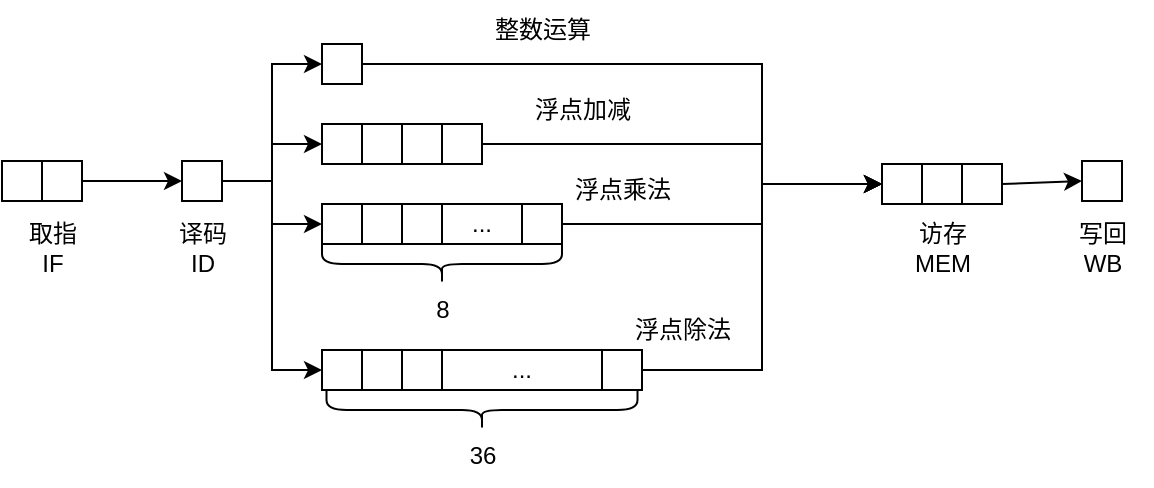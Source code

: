 <mxfile version="27.1.6" pages="6">
  <diagram id="3MTcr3TNhr-JeccO8icO" name="6-1">
    <mxGraphModel dx="1610" dy="900" grid="1" gridSize="10" guides="1" tooltips="1" connect="1" arrows="1" fold="1" page="1" pageScale="1" pageWidth="827" pageHeight="1169" math="0" shadow="0">
      <root>
        <mxCell id="0" />
        <mxCell id="1" parent="0" />
        <mxCell id="F8xEh22ZQfdJpCzwcIAk-1" value="" style="whiteSpace=wrap;html=1;aspect=fixed;" parent="1" vertex="1">
          <mxGeometry x="40" y="338.5" width="20" height="20" as="geometry" />
        </mxCell>
        <mxCell id="F8xEh22ZQfdJpCzwcIAk-54" style="edgeStyle=orthogonalEdgeStyle;rounded=0;orthogonalLoop=1;jettySize=auto;html=1;exitX=1;exitY=0.5;exitDx=0;exitDy=0;entryX=0;entryY=0.5;entryDx=0;entryDy=0;" parent="1" source="F8xEh22ZQfdJpCzwcIAk-2" target="F8xEh22ZQfdJpCzwcIAk-4" edge="1">
          <mxGeometry relative="1" as="geometry" />
        </mxCell>
        <mxCell id="F8xEh22ZQfdJpCzwcIAk-2" value="" style="whiteSpace=wrap;html=1;aspect=fixed;" parent="1" vertex="1">
          <mxGeometry x="60" y="338.5" width="20" height="20" as="geometry" />
        </mxCell>
        <mxCell id="F8xEh22ZQfdJpCzwcIAk-3" value="取指&lt;div&gt;IF&lt;/div&gt;" style="text;html=1;align=center;verticalAlign=middle;resizable=0;points=[];autosize=1;strokeColor=none;fillColor=none;" parent="1" vertex="1">
          <mxGeometry x="40" y="361.5" width="50" height="40" as="geometry" />
        </mxCell>
        <mxCell id="F8xEh22ZQfdJpCzwcIAk-51" style="edgeStyle=orthogonalEdgeStyle;rounded=0;orthogonalLoop=1;jettySize=auto;html=1;exitX=1;exitY=0.5;exitDx=0;exitDy=0;entryX=0;entryY=0.5;entryDx=0;entryDy=0;" parent="1" source="F8xEh22ZQfdJpCzwcIAk-4" target="F8xEh22ZQfdJpCzwcIAk-8" edge="1">
          <mxGeometry relative="1" as="geometry" />
        </mxCell>
        <mxCell id="F8xEh22ZQfdJpCzwcIAk-53" style="edgeStyle=orthogonalEdgeStyle;rounded=0;orthogonalLoop=1;jettySize=auto;html=1;exitX=1;exitY=0.5;exitDx=0;exitDy=0;entryX=0;entryY=0.5;entryDx=0;entryDy=0;" parent="1" source="F8xEh22ZQfdJpCzwcIAk-4" target="F8xEh22ZQfdJpCzwcIAk-9" edge="1">
          <mxGeometry relative="1" as="geometry" />
        </mxCell>
        <mxCell id="F8xEh22ZQfdJpCzwcIAk-55" style="edgeStyle=orthogonalEdgeStyle;rounded=0;orthogonalLoop=1;jettySize=auto;html=1;exitX=1;exitY=0.5;exitDx=0;exitDy=0;entryX=0;entryY=0.5;entryDx=0;entryDy=0;" parent="1" source="F8xEh22ZQfdJpCzwcIAk-4" target="F8xEh22ZQfdJpCzwcIAk-13" edge="1">
          <mxGeometry relative="1" as="geometry" />
        </mxCell>
        <mxCell id="F8xEh22ZQfdJpCzwcIAk-56" style="edgeStyle=orthogonalEdgeStyle;rounded=0;orthogonalLoop=1;jettySize=auto;html=1;exitX=1;exitY=0.5;exitDx=0;exitDy=0;entryX=0;entryY=0.5;entryDx=0;entryDy=0;" parent="1" source="F8xEh22ZQfdJpCzwcIAk-4" target="F8xEh22ZQfdJpCzwcIAk-32" edge="1">
          <mxGeometry relative="1" as="geometry" />
        </mxCell>
        <mxCell id="F8xEh22ZQfdJpCzwcIAk-4" value="" style="whiteSpace=wrap;html=1;aspect=fixed;" parent="1" vertex="1">
          <mxGeometry x="130" y="338.5" width="20" height="20" as="geometry" />
        </mxCell>
        <mxCell id="F8xEh22ZQfdJpCzwcIAk-7" value="译码&lt;div&gt;ID&lt;/div&gt;" style="text;html=1;align=center;verticalAlign=middle;resizable=0;points=[];autosize=1;strokeColor=none;fillColor=none;" parent="1" vertex="1">
          <mxGeometry x="115" y="361.5" width="50" height="40" as="geometry" />
        </mxCell>
        <mxCell id="F8xEh22ZQfdJpCzwcIAk-63" style="edgeStyle=orthogonalEdgeStyle;rounded=0;orthogonalLoop=1;jettySize=auto;html=1;exitX=1;exitY=0.5;exitDx=0;exitDy=0;entryX=0;entryY=0.5;entryDx=0;entryDy=0;" parent="1" source="F8xEh22ZQfdJpCzwcIAk-8" target="F8xEh22ZQfdJpCzwcIAk-57" edge="1">
          <mxGeometry relative="1" as="geometry">
            <Array as="points">
              <mxPoint x="420" y="290" />
              <mxPoint x="420" y="350" />
            </Array>
          </mxGeometry>
        </mxCell>
        <mxCell id="F8xEh22ZQfdJpCzwcIAk-8" value="" style="whiteSpace=wrap;html=1;aspect=fixed;" parent="1" vertex="1">
          <mxGeometry x="200" y="280" width="20" height="20" as="geometry" />
        </mxCell>
        <mxCell id="F8xEh22ZQfdJpCzwcIAk-9" value="" style="whiteSpace=wrap;html=1;aspect=fixed;" parent="1" vertex="1">
          <mxGeometry x="200" y="320" width="20" height="20" as="geometry" />
        </mxCell>
        <mxCell id="F8xEh22ZQfdJpCzwcIAk-10" value="" style="whiteSpace=wrap;html=1;aspect=fixed;" parent="1" vertex="1">
          <mxGeometry x="220" y="320" width="20" height="20" as="geometry" />
        </mxCell>
        <mxCell id="F8xEh22ZQfdJpCzwcIAk-11" value="" style="whiteSpace=wrap;html=1;aspect=fixed;" parent="1" vertex="1">
          <mxGeometry x="240" y="320" width="20" height="20" as="geometry" />
        </mxCell>
        <mxCell id="F8xEh22ZQfdJpCzwcIAk-64" style="edgeStyle=orthogonalEdgeStyle;rounded=0;orthogonalLoop=1;jettySize=auto;html=1;exitX=1;exitY=0.5;exitDx=0;exitDy=0;entryX=0;entryY=0.5;entryDx=0;entryDy=0;" parent="1" source="F8xEh22ZQfdJpCzwcIAk-12" target="F8xEh22ZQfdJpCzwcIAk-57" edge="1">
          <mxGeometry relative="1" as="geometry">
            <Array as="points">
              <mxPoint x="420" y="330" />
              <mxPoint x="420" y="350" />
            </Array>
          </mxGeometry>
        </mxCell>
        <mxCell id="F8xEh22ZQfdJpCzwcIAk-12" value="" style="whiteSpace=wrap;html=1;aspect=fixed;" parent="1" vertex="1">
          <mxGeometry x="260" y="320" width="20" height="20" as="geometry" />
        </mxCell>
        <mxCell id="F8xEh22ZQfdJpCzwcIAk-13" value="" style="whiteSpace=wrap;html=1;aspect=fixed;" parent="1" vertex="1">
          <mxGeometry x="200" y="360" width="20" height="20" as="geometry" />
        </mxCell>
        <mxCell id="F8xEh22ZQfdJpCzwcIAk-14" value="" style="whiteSpace=wrap;html=1;aspect=fixed;" parent="1" vertex="1">
          <mxGeometry x="220" y="360" width="20" height="20" as="geometry" />
        </mxCell>
        <mxCell id="F8xEh22ZQfdJpCzwcIAk-15" value="" style="whiteSpace=wrap;html=1;aspect=fixed;" parent="1" vertex="1">
          <mxGeometry x="240" y="360" width="20" height="20" as="geometry" />
        </mxCell>
        <mxCell id="F8xEh22ZQfdJpCzwcIAk-65" style="edgeStyle=orthogonalEdgeStyle;rounded=0;orthogonalLoop=1;jettySize=auto;html=1;exitX=1;exitY=0.5;exitDx=0;exitDy=0;entryX=0;entryY=0.5;entryDx=0;entryDy=0;" parent="1" source="F8xEh22ZQfdJpCzwcIAk-16" target="F8xEh22ZQfdJpCzwcIAk-57" edge="1">
          <mxGeometry relative="1" as="geometry">
            <Array as="points">
              <mxPoint x="420" y="370" />
              <mxPoint x="420" y="350" />
            </Array>
          </mxGeometry>
        </mxCell>
        <mxCell id="F8xEh22ZQfdJpCzwcIAk-16" value="" style="whiteSpace=wrap;html=1;aspect=fixed;" parent="1" vertex="1">
          <mxGeometry x="300" y="360" width="20" height="20" as="geometry" />
        </mxCell>
        <mxCell id="F8xEh22ZQfdJpCzwcIAk-19" value="" style="shape=curlyBracket;whiteSpace=wrap;html=1;rounded=1;labelPosition=left;verticalLabelPosition=middle;align=right;verticalAlign=middle;rotation=-90;" parent="1" vertex="1">
          <mxGeometry x="250" y="330" width="20" height="120" as="geometry" />
        </mxCell>
        <mxCell id="F8xEh22ZQfdJpCzwcIAk-22" value="..." style="rounded=0;whiteSpace=wrap;html=1;" parent="1" vertex="1">
          <mxGeometry x="260" y="360" width="40" height="20" as="geometry" />
        </mxCell>
        <mxCell id="F8xEh22ZQfdJpCzwcIAk-23" value="8" style="text;html=1;align=center;verticalAlign=middle;resizable=0;points=[];autosize=1;strokeColor=none;fillColor=none;" parent="1" vertex="1">
          <mxGeometry x="245" y="398" width="30" height="30" as="geometry" />
        </mxCell>
        <mxCell id="F8xEh22ZQfdJpCzwcIAk-32" value="" style="whiteSpace=wrap;html=1;aspect=fixed;" parent="1" vertex="1">
          <mxGeometry x="200" y="433" width="20" height="20" as="geometry" />
        </mxCell>
        <mxCell id="F8xEh22ZQfdJpCzwcIAk-33" value="" style="whiteSpace=wrap;html=1;aspect=fixed;" parent="1" vertex="1">
          <mxGeometry x="220" y="433" width="20" height="20" as="geometry" />
        </mxCell>
        <mxCell id="F8xEh22ZQfdJpCzwcIAk-34" value="" style="whiteSpace=wrap;html=1;aspect=fixed;" parent="1" vertex="1">
          <mxGeometry x="240" y="433" width="20" height="20" as="geometry" />
        </mxCell>
        <mxCell id="F8xEh22ZQfdJpCzwcIAk-67" style="edgeStyle=orthogonalEdgeStyle;rounded=0;orthogonalLoop=1;jettySize=auto;html=1;exitX=1;exitY=0.5;exitDx=0;exitDy=0;entryX=0;entryY=0.5;entryDx=0;entryDy=0;" parent="1" source="F8xEh22ZQfdJpCzwcIAk-35" target="F8xEh22ZQfdJpCzwcIAk-57" edge="1">
          <mxGeometry relative="1" as="geometry" />
        </mxCell>
        <mxCell id="F8xEh22ZQfdJpCzwcIAk-35" value="" style="whiteSpace=wrap;html=1;aspect=fixed;" parent="1" vertex="1">
          <mxGeometry x="340" y="433" width="20" height="20" as="geometry" />
        </mxCell>
        <mxCell id="F8xEh22ZQfdJpCzwcIAk-36" value="" style="shape=curlyBracket;whiteSpace=wrap;html=1;rounded=1;labelPosition=left;verticalLabelPosition=middle;align=right;verticalAlign=middle;rotation=-90;" parent="1" vertex="1">
          <mxGeometry x="270" y="385.25" width="20" height="155.5" as="geometry" />
        </mxCell>
        <mxCell id="F8xEh22ZQfdJpCzwcIAk-37" value="..." style="rounded=0;whiteSpace=wrap;html=1;" parent="1" vertex="1">
          <mxGeometry x="260" y="433" width="80" height="20" as="geometry" />
        </mxCell>
        <mxCell id="F8xEh22ZQfdJpCzwcIAk-38" value="36" style="text;html=1;align=center;verticalAlign=middle;resizable=0;points=[];autosize=1;strokeColor=none;fillColor=none;" parent="1" vertex="1">
          <mxGeometry x="260" y="471" width="40" height="30" as="geometry" />
        </mxCell>
        <mxCell id="F8xEh22ZQfdJpCzwcIAk-57" value="" style="whiteSpace=wrap;html=1;aspect=fixed;" parent="1" vertex="1">
          <mxGeometry x="480" y="340" width="20" height="20" as="geometry" />
        </mxCell>
        <mxCell id="F8xEh22ZQfdJpCzwcIAk-58" value="" style="whiteSpace=wrap;html=1;aspect=fixed;" parent="1" vertex="1">
          <mxGeometry x="500" y="340" width="20" height="20" as="geometry" />
        </mxCell>
        <mxCell id="F8xEh22ZQfdJpCzwcIAk-59" value="" style="whiteSpace=wrap;html=1;aspect=fixed;" parent="1" vertex="1">
          <mxGeometry x="520" y="340" width="20" height="20" as="geometry" />
        </mxCell>
        <mxCell id="F8xEh22ZQfdJpCzwcIAk-60" value="访存&lt;div&gt;MEM&lt;/div&gt;" style="text;html=1;align=center;verticalAlign=middle;resizable=0;points=[];autosize=1;strokeColor=none;fillColor=none;" parent="1" vertex="1">
          <mxGeometry x="485" y="361.5" width="50" height="40" as="geometry" />
        </mxCell>
        <mxCell id="F8xEh22ZQfdJpCzwcIAk-61" value="" style="whiteSpace=wrap;html=1;aspect=fixed;" parent="1" vertex="1">
          <mxGeometry x="580" y="338.5" width="20" height="20" as="geometry" />
        </mxCell>
        <mxCell id="F8xEh22ZQfdJpCzwcIAk-62" value="写回&lt;div&gt;WB&lt;/div&gt;" style="text;html=1;align=center;verticalAlign=middle;resizable=0;points=[];autosize=1;strokeColor=none;fillColor=none;" parent="1" vertex="1">
          <mxGeometry x="565" y="361.5" width="50" height="40" as="geometry" />
        </mxCell>
        <mxCell id="F8xEh22ZQfdJpCzwcIAk-68" value="整数运算" style="text;html=1;align=center;verticalAlign=middle;resizable=0;points=[];autosize=1;strokeColor=none;fillColor=none;" parent="1" vertex="1">
          <mxGeometry x="275" y="258" width="70" height="30" as="geometry" />
        </mxCell>
        <mxCell id="F8xEh22ZQfdJpCzwcIAk-69" value="浮点加减" style="text;html=1;align=center;verticalAlign=middle;resizable=0;points=[];autosize=1;strokeColor=none;fillColor=none;" parent="1" vertex="1">
          <mxGeometry x="295" y="298" width="70" height="30" as="geometry" />
        </mxCell>
        <mxCell id="F8xEh22ZQfdJpCzwcIAk-70" value="浮点乘法" style="text;html=1;align=center;verticalAlign=middle;resizable=0;points=[];autosize=1;strokeColor=none;fillColor=none;" parent="1" vertex="1">
          <mxGeometry x="315" y="338" width="70" height="30" as="geometry" />
        </mxCell>
        <mxCell id="F8xEh22ZQfdJpCzwcIAk-71" value="浮点除法" style="text;html=1;align=center;verticalAlign=middle;resizable=0;points=[];autosize=1;strokeColor=none;fillColor=none;" parent="1" vertex="1">
          <mxGeometry x="345" y="408" width="70" height="30" as="geometry" />
        </mxCell>
        <mxCell id="F8xEh22ZQfdJpCzwcIAk-77" value="" style="endArrow=classic;html=1;rounded=0;exitX=1;exitY=0.5;exitDx=0;exitDy=0;entryX=0;entryY=0.5;entryDx=0;entryDy=0;" parent="1" source="F8xEh22ZQfdJpCzwcIAk-59" target="F8xEh22ZQfdJpCzwcIAk-61" edge="1">
          <mxGeometry width="50" height="50" relative="1" as="geometry">
            <mxPoint x="630" y="490" as="sourcePoint" />
            <mxPoint x="680" y="440" as="targetPoint" />
          </mxGeometry>
        </mxCell>
      </root>
    </mxGraphModel>
  </diagram>
  <diagram id="JGx-832xVF4lv-lajTiY" name="6-2">
    <mxGraphModel dx="1610" dy="900" grid="1" gridSize="10" guides="1" tooltips="1" connect="1" arrows="1" fold="1" page="1" pageScale="1" pageWidth="827" pageHeight="1169" math="0" shadow="0">
      <root>
        <mxCell id="0" />
        <mxCell id="1" parent="0" />
        <mxCell id="BdHy_id4-90hP_OZupwu-1" value="" style="group" vertex="1" connectable="0" parent="1">
          <mxGeometry x="230" y="420" width="20.005" height="80" as="geometry" />
        </mxCell>
        <mxCell id="BdHy_id4-90hP_OZupwu-2" value="PC" style="rounded=0;whiteSpace=wrap;html=1;" vertex="1" parent="BdHy_id4-90hP_OZupwu-1">
          <mxGeometry width="20" height="80" as="geometry" />
        </mxCell>
        <mxCell id="BdHy_id4-90hP_OZupwu-3" value="" style="triangle;whiteSpace=wrap;html=1;rotation=-90;" vertex="1" parent="BdHy_id4-90hP_OZupwu-1">
          <mxGeometry x="3.13" y="61.88" width="13.75" height="20" as="geometry" />
        </mxCell>
        <mxCell id="BdHy_id4-90hP_OZupwu-4" value="" style="group" vertex="1" connectable="0" parent="1">
          <mxGeometry x="350" y="420" width="20.005" height="80" as="geometry" />
        </mxCell>
        <mxCell id="BdHy_id4-90hP_OZupwu-5" value="F/D" style="rounded=0;whiteSpace=wrap;html=1;" vertex="1" parent="BdHy_id4-90hP_OZupwu-4">
          <mxGeometry width="20" height="80" as="geometry" />
        </mxCell>
        <mxCell id="BdHy_id4-90hP_OZupwu-6" value="" style="triangle;whiteSpace=wrap;html=1;rotation=-90;" vertex="1" parent="BdHy_id4-90hP_OZupwu-4">
          <mxGeometry x="3.13" y="61.88" width="13.75" height="20" as="geometry" />
        </mxCell>
        <mxCell id="BdHy_id4-90hP_OZupwu-7" style="edgeStyle=orthogonalEdgeStyle;rounded=0;orthogonalLoop=1;jettySize=auto;html=1;exitX=1;exitY=0.5;exitDx=0;exitDy=0;entryX=0;entryY=0.5;entryDx=0;entryDy=0;endArrow=none;startFill=0;" edge="1" parent="1" source="BdHy_id4-90hP_OZupwu-8" target="BdHy_id4-90hP_OZupwu-5">
          <mxGeometry relative="1" as="geometry" />
        </mxCell>
        <mxCell id="BdHy_id4-90hP_OZupwu-8" value="I-cache" style="rounded=1;whiteSpace=wrap;html=1;arcSize=32;" vertex="1" parent="1">
          <mxGeometry x="270" y="445" width="60" height="30" as="geometry" />
        </mxCell>
        <mxCell id="BdHy_id4-90hP_OZupwu-9" style="edgeStyle=orthogonalEdgeStyle;rounded=0;orthogonalLoop=1;jettySize=auto;html=1;exitX=1;exitY=0.5;exitDx=0;exitDy=0;entryX=0;entryY=0.5;entryDx=0;entryDy=0;endArrow=none;startFill=0;" edge="1" parent="1" source="BdHy_id4-90hP_OZupwu-2" target="BdHy_id4-90hP_OZupwu-8">
          <mxGeometry relative="1" as="geometry" />
        </mxCell>
        <mxCell id="BdHy_id4-90hP_OZupwu-10" style="edgeStyle=orthogonalEdgeStyle;rounded=0;orthogonalLoop=1;jettySize=auto;html=1;exitX=1;exitY=0.5;exitDx=0;exitDy=0;entryX=0;entryY=0.5;entryDx=0;entryDy=0;endArrow=none;startFill=0;" edge="1" parent="1" source="BdHy_id4-90hP_OZupwu-11" target="BdHy_id4-90hP_OZupwu-84">
          <mxGeometry relative="1" as="geometry" />
        </mxCell>
        <mxCell id="BdHy_id4-90hP_OZupwu-11" value="decode" style="rounded=1;whiteSpace=wrap;html=1;arcSize=32;" vertex="1" parent="1">
          <mxGeometry x="390" y="445" width="60" height="30" as="geometry" />
        </mxCell>
        <mxCell id="BdHy_id4-90hP_OZupwu-12" style="edgeStyle=orthogonalEdgeStyle;rounded=0;orthogonalLoop=1;jettySize=auto;html=1;exitX=1;exitY=0.5;exitDx=0;exitDy=0;entryX=0;entryY=0.5;entryDx=0;entryDy=0;endArrow=none;startFill=0;" edge="1" parent="1" source="BdHy_id4-90hP_OZupwu-5" target="BdHy_id4-90hP_OZupwu-11">
          <mxGeometry relative="1" as="geometry" />
        </mxCell>
        <mxCell id="BdHy_id4-90hP_OZupwu-34" value="" style="group" vertex="1" connectable="0" parent="1">
          <mxGeometry x="560" y="415" width="10" height="40" as="geometry" />
        </mxCell>
        <mxCell id="BdHy_id4-90hP_OZupwu-35" value="" style="rounded=0;whiteSpace=wrap;html=1;" vertex="1" parent="BdHy_id4-90hP_OZupwu-34">
          <mxGeometry width="10" height="40" as="geometry" />
        </mxCell>
        <mxCell id="BdHy_id4-90hP_OZupwu-36" value="" style="triangle;whiteSpace=wrap;html=1;rotation=-90;" vertex="1" parent="BdHy_id4-90hP_OZupwu-34">
          <mxGeometry x="2.5" y="32.5" width="5" height="10" as="geometry" />
        </mxCell>
        <mxCell id="BdHy_id4-90hP_OZupwu-37" style="edgeStyle=orthogonalEdgeStyle;rounded=0;orthogonalLoop=1;jettySize=auto;html=1;exitX=1;exitY=0.5;exitDx=0;exitDy=0;entryX=0;entryY=0.5;entryDx=0;entryDy=0;" edge="1" parent="1" source="BdHy_id4-90hP_OZupwu-38" target="BdHy_id4-90hP_OZupwu-35">
          <mxGeometry relative="1" as="geometry" />
        </mxCell>
        <mxCell id="BdHy_id4-90hP_OZupwu-38" value="A0" style="rounded=1;whiteSpace=wrap;html=1;arcSize=32;" vertex="1" parent="1">
          <mxGeometry x="510" y="425" width="30" height="20" as="geometry" />
        </mxCell>
        <mxCell id="BdHy_id4-90hP_OZupwu-39" value="" style="group" vertex="1" connectable="0" parent="1">
          <mxGeometry x="640" y="415" width="10" height="40" as="geometry" />
        </mxCell>
        <mxCell id="BdHy_id4-90hP_OZupwu-40" value="" style="rounded=0;whiteSpace=wrap;html=1;" vertex="1" parent="BdHy_id4-90hP_OZupwu-39">
          <mxGeometry width="10" height="40" as="geometry" />
        </mxCell>
        <mxCell id="BdHy_id4-90hP_OZupwu-41" value="" style="triangle;whiteSpace=wrap;html=1;rotation=-90;" vertex="1" parent="BdHy_id4-90hP_OZupwu-39">
          <mxGeometry x="2.5" y="32.5" width="5" height="10" as="geometry" />
        </mxCell>
        <mxCell id="BdHy_id4-90hP_OZupwu-42" value="" style="endArrow=none;dashed=1;html=1;rounded=0;" edge="1" parent="BdHy_id4-90hP_OZupwu-39">
          <mxGeometry width="50" height="50" relative="1" as="geometry">
            <mxPoint x="10" y="130" as="sourcePoint" />
            <mxPoint x="10" y="-30" as="targetPoint" />
          </mxGeometry>
        </mxCell>
        <mxCell id="BdHy_id4-90hP_OZupwu-43" style="edgeStyle=orthogonalEdgeStyle;rounded=0;orthogonalLoop=1;jettySize=auto;html=1;exitX=1;exitY=0.5;exitDx=0;exitDy=0;entryX=0;entryY=0.5;entryDx=0;entryDy=0;" edge="1" parent="1" source="BdHy_id4-90hP_OZupwu-44" target="BdHy_id4-90hP_OZupwu-40">
          <mxGeometry relative="1" as="geometry" />
        </mxCell>
        <mxCell id="BdHy_id4-90hP_OZupwu-44" value="A1" style="rounded=1;whiteSpace=wrap;html=1;arcSize=32;" vertex="1" parent="1">
          <mxGeometry x="590" y="425" width="30" height="20" as="geometry" />
        </mxCell>
        <mxCell id="BdHy_id4-90hP_OZupwu-45" style="edgeStyle=orthogonalEdgeStyle;rounded=0;orthogonalLoop=1;jettySize=auto;html=1;exitX=1;exitY=0.5;exitDx=0;exitDy=0;entryX=0;entryY=0.5;entryDx=0;entryDy=0;" edge="1" parent="1" target="BdHy_id4-90hP_OZupwu-38">
          <mxGeometry relative="1" as="geometry">
            <mxPoint x="490" y="435" as="sourcePoint" />
          </mxGeometry>
        </mxCell>
        <mxCell id="BdHy_id4-90hP_OZupwu-46" style="edgeStyle=orthogonalEdgeStyle;rounded=0;orthogonalLoop=1;jettySize=auto;html=1;exitX=1;exitY=0.5;exitDx=0;exitDy=0;entryX=0;entryY=0.5;entryDx=0;entryDy=0;" edge="1" parent="1" source="BdHy_id4-90hP_OZupwu-35" target="BdHy_id4-90hP_OZupwu-44">
          <mxGeometry relative="1" as="geometry" />
        </mxCell>
        <mxCell id="BdHy_id4-90hP_OZupwu-47" value="" style="group" vertex="1" connectable="0" parent="1">
          <mxGeometry x="560" y="470" width="10" height="40" as="geometry" />
        </mxCell>
        <mxCell id="BdHy_id4-90hP_OZupwu-48" value="" style="rounded=0;whiteSpace=wrap;html=1;" vertex="1" parent="BdHy_id4-90hP_OZupwu-47">
          <mxGeometry width="10" height="40" as="geometry" />
        </mxCell>
        <mxCell id="BdHy_id4-90hP_OZupwu-49" value="" style="triangle;whiteSpace=wrap;html=1;rotation=-90;" vertex="1" parent="BdHy_id4-90hP_OZupwu-47">
          <mxGeometry x="2.5" y="32.5" width="5" height="10" as="geometry" />
        </mxCell>
        <mxCell id="BdHy_id4-90hP_OZupwu-50" style="edgeStyle=orthogonalEdgeStyle;rounded=0;orthogonalLoop=1;jettySize=auto;html=1;exitX=1;exitY=0.5;exitDx=0;exitDy=0;entryX=0;entryY=0.5;entryDx=0;entryDy=0;" edge="1" parent="1" source="BdHy_id4-90hP_OZupwu-51" target="BdHy_id4-90hP_OZupwu-48">
          <mxGeometry relative="1" as="geometry" />
        </mxCell>
        <mxCell id="BdHy_id4-90hP_OZupwu-51" value="M0" style="rounded=1;whiteSpace=wrap;html=1;arcSize=32;" vertex="1" parent="1">
          <mxGeometry x="510" y="480" width="30" height="20" as="geometry" />
        </mxCell>
        <mxCell id="BdHy_id4-90hP_OZupwu-52" value="" style="group" vertex="1" connectable="0" parent="1">
          <mxGeometry x="640" y="470" width="10" height="40" as="geometry" />
        </mxCell>
        <mxCell id="BdHy_id4-90hP_OZupwu-53" value="" style="rounded=0;whiteSpace=wrap;html=1;" vertex="1" parent="BdHy_id4-90hP_OZupwu-52">
          <mxGeometry width="10" height="40" as="geometry" />
        </mxCell>
        <mxCell id="BdHy_id4-90hP_OZupwu-54" value="" style="triangle;whiteSpace=wrap;html=1;rotation=-90;" vertex="1" parent="BdHy_id4-90hP_OZupwu-52">
          <mxGeometry x="2.5" y="32.5" width="5" height="10" as="geometry" />
        </mxCell>
        <mxCell id="BdHy_id4-90hP_OZupwu-55" style="edgeStyle=orthogonalEdgeStyle;rounded=0;orthogonalLoop=1;jettySize=auto;html=1;exitX=1;exitY=0.5;exitDx=0;exitDy=0;entryX=0;entryY=0.5;entryDx=0;entryDy=0;" edge="1" parent="1" source="BdHy_id4-90hP_OZupwu-56" target="BdHy_id4-90hP_OZupwu-53">
          <mxGeometry relative="1" as="geometry" />
        </mxCell>
        <mxCell id="BdHy_id4-90hP_OZupwu-56" value="M1" style="rounded=1;whiteSpace=wrap;html=1;arcSize=32;" vertex="1" parent="1">
          <mxGeometry x="590" y="480" width="30" height="20" as="geometry" />
        </mxCell>
        <mxCell id="BdHy_id4-90hP_OZupwu-57" style="edgeStyle=orthogonalEdgeStyle;rounded=0;orthogonalLoop=1;jettySize=auto;html=1;exitX=1;exitY=0.5;exitDx=0;exitDy=0;entryX=0;entryY=0.5;entryDx=0;entryDy=0;" edge="1" parent="1" source="BdHy_id4-90hP_OZupwu-48" target="BdHy_id4-90hP_OZupwu-56">
          <mxGeometry relative="1" as="geometry" />
        </mxCell>
        <mxCell id="BdHy_id4-90hP_OZupwu-58" value="" style="group" vertex="1" connectable="0" parent="1">
          <mxGeometry x="720" y="470" width="10" height="40" as="geometry" />
        </mxCell>
        <mxCell id="BdHy_id4-90hP_OZupwu-59" value="" style="rounded=0;whiteSpace=wrap;html=1;" vertex="1" parent="BdHy_id4-90hP_OZupwu-58">
          <mxGeometry width="10" height="40" as="geometry" />
        </mxCell>
        <mxCell id="BdHy_id4-90hP_OZupwu-60" value="" style="triangle;whiteSpace=wrap;html=1;rotation=-90;" vertex="1" parent="BdHy_id4-90hP_OZupwu-58">
          <mxGeometry x="2.5" y="32.5" width="5" height="10" as="geometry" />
        </mxCell>
        <mxCell id="BdHy_id4-90hP_OZupwu-61" style="edgeStyle=orthogonalEdgeStyle;rounded=0;orthogonalLoop=1;jettySize=auto;html=1;exitX=1;exitY=0.5;exitDx=0;exitDy=0;entryX=0;entryY=0.5;entryDx=0;entryDy=0;" edge="1" parent="1" source="BdHy_id4-90hP_OZupwu-62" target="BdHy_id4-90hP_OZupwu-59">
          <mxGeometry relative="1" as="geometry" />
        </mxCell>
        <mxCell id="BdHy_id4-90hP_OZupwu-62" value="M2" style="rounded=1;whiteSpace=wrap;html=1;arcSize=32;" vertex="1" parent="1">
          <mxGeometry x="670" y="480" width="30" height="20" as="geometry" />
        </mxCell>
        <mxCell id="BdHy_id4-90hP_OZupwu-63" value="" style="group" vertex="1" connectable="0" parent="1">
          <mxGeometry x="800" y="470" width="10" height="40" as="geometry" />
        </mxCell>
        <mxCell id="BdHy_id4-90hP_OZupwu-64" value="" style="rounded=0;whiteSpace=wrap;html=1;" vertex="1" parent="BdHy_id4-90hP_OZupwu-63">
          <mxGeometry width="10" height="40" as="geometry" />
        </mxCell>
        <mxCell id="BdHy_id4-90hP_OZupwu-65" value="" style="triangle;whiteSpace=wrap;html=1;rotation=-90;" vertex="1" parent="BdHy_id4-90hP_OZupwu-63">
          <mxGeometry x="2.5" y="32.5" width="5" height="10" as="geometry" />
        </mxCell>
        <mxCell id="BdHy_id4-90hP_OZupwu-66" style="edgeStyle=orthogonalEdgeStyle;rounded=0;orthogonalLoop=1;jettySize=auto;html=1;exitX=1;exitY=0.5;exitDx=0;exitDy=0;entryX=0;entryY=0.5;entryDx=0;entryDy=0;" edge="1" parent="1" source="BdHy_id4-90hP_OZupwu-67" target="BdHy_id4-90hP_OZupwu-64">
          <mxGeometry relative="1" as="geometry" />
        </mxCell>
        <mxCell id="BdHy_id4-90hP_OZupwu-67" value="M3" style="rounded=1;whiteSpace=wrap;html=1;arcSize=32;" vertex="1" parent="1">
          <mxGeometry x="750" y="480" width="30" height="20" as="geometry" />
        </mxCell>
        <mxCell id="BdHy_id4-90hP_OZupwu-68" style="edgeStyle=orthogonalEdgeStyle;rounded=0;orthogonalLoop=1;jettySize=auto;html=1;exitX=1;exitY=0.5;exitDx=0;exitDy=0;entryX=0;entryY=0.5;entryDx=0;entryDy=0;" edge="1" parent="1" source="BdHy_id4-90hP_OZupwu-59" target="BdHy_id4-90hP_OZupwu-67">
          <mxGeometry relative="1" as="geometry" />
        </mxCell>
        <mxCell id="BdHy_id4-90hP_OZupwu-69" style="edgeStyle=orthogonalEdgeStyle;rounded=0;orthogonalLoop=1;jettySize=auto;html=1;exitX=1;exitY=0.5;exitDx=0;exitDy=0;entryX=0;entryY=0.5;entryDx=0;entryDy=0;" edge="1" parent="1" target="BdHy_id4-90hP_OZupwu-51">
          <mxGeometry relative="1" as="geometry">
            <mxPoint x="490" y="490" as="sourcePoint" />
          </mxGeometry>
        </mxCell>
        <mxCell id="BdHy_id4-90hP_OZupwu-70" style="edgeStyle=orthogonalEdgeStyle;rounded=0;orthogonalLoop=1;jettySize=auto;html=1;exitX=1;exitY=0.5;exitDx=0;exitDy=0;entryX=0;entryY=0.5;entryDx=0;entryDy=0;" edge="1" parent="1" source="BdHy_id4-90hP_OZupwu-53" target="BdHy_id4-90hP_OZupwu-62">
          <mxGeometry relative="1" as="geometry" />
        </mxCell>
        <mxCell id="BdHy_id4-90hP_OZupwu-71" value="" style="group;" vertex="1" connectable="0" parent="1">
          <mxGeometry x="920" y="425" width="20.005" height="80" as="geometry" />
        </mxCell>
        <mxCell id="BdHy_id4-90hP_OZupwu-72" value="&lt;font&gt;M&lt;/font&gt;" style="rounded=0;whiteSpace=wrap;html=1;" vertex="1" parent="BdHy_id4-90hP_OZupwu-71">
          <mxGeometry width="20" height="80" as="geometry" />
        </mxCell>
        <mxCell id="BdHy_id4-90hP_OZupwu-73" value="" style="triangle;whiteSpace=wrap;html=1;rotation=-90;" vertex="1" parent="BdHy_id4-90hP_OZupwu-71">
          <mxGeometry x="3.13" y="61.88" width="13.75" height="20" as="geometry" />
        </mxCell>
        <mxCell id="BdHy_id4-90hP_OZupwu-74" value="" style="endArrow=none;dashed=1;html=1;rounded=0;exitX=-0.02;exitY=0.325;exitDx=0;exitDy=0;exitPerimeter=0;" edge="1" parent="BdHy_id4-90hP_OZupwu-71" source="BdHy_id4-90hP_OZupwu-98">
          <mxGeometry width="50" height="50" relative="1" as="geometry">
            <mxPoint x="20" y="120" as="sourcePoint" />
            <mxPoint x="20" y="-40" as="targetPoint" />
          </mxGeometry>
        </mxCell>
        <mxCell id="BdHy_id4-90hP_OZupwu-75" style="rounded=0;orthogonalLoop=1;jettySize=auto;html=1;exitX=1;exitY=0.5;exitDx=0;exitDy=0;entryX=0;entryY=0.25;entryDx=0;entryDy=0;" edge="1" parent="1" source="BdHy_id4-90hP_OZupwu-40" target="BdHy_id4-90hP_OZupwu-100">
          <mxGeometry relative="1" as="geometry" />
        </mxCell>
        <mxCell id="BdHy_id4-90hP_OZupwu-76" style="rounded=0;orthogonalLoop=1;jettySize=auto;html=1;exitX=1;exitY=0.5;exitDx=0;exitDy=0;entryX=0;entryY=0.75;entryDx=0;entryDy=0;" edge="1" parent="1" source="BdHy_id4-90hP_OZupwu-64" target="BdHy_id4-90hP_OZupwu-100">
          <mxGeometry relative="1" as="geometry" />
        </mxCell>
        <mxCell id="BdHy_id4-90hP_OZupwu-77" value="" style="group" vertex="1" connectable="0" parent="1">
          <mxGeometry x="970" y="425" width="20.005" height="80" as="geometry" />
        </mxCell>
        <mxCell id="BdHy_id4-90hP_OZupwu-78" value="WB" style="rounded=0;whiteSpace=wrap;html=1;" vertex="1" parent="BdHy_id4-90hP_OZupwu-77">
          <mxGeometry width="20" height="80" as="geometry" />
        </mxCell>
        <mxCell id="BdHy_id4-90hP_OZupwu-79" value="" style="triangle;whiteSpace=wrap;html=1;rotation=-90;" vertex="1" parent="BdHy_id4-90hP_OZupwu-77">
          <mxGeometry x="3.13" y="61.88" width="13.75" height="20" as="geometry" />
        </mxCell>
        <mxCell id="BdHy_id4-90hP_OZupwu-80" style="edgeStyle=orthogonalEdgeStyle;rounded=0;orthogonalLoop=1;jettySize=auto;html=1;exitX=1;exitY=0.5;exitDx=0;exitDy=0;entryX=0;entryY=0.5;entryDx=0;entryDy=0;" edge="1" parent="1" source="BdHy_id4-90hP_OZupwu-72" target="BdHy_id4-90hP_OZupwu-78">
          <mxGeometry relative="1" as="geometry" />
        </mxCell>
        <mxCell id="BdHy_id4-90hP_OZupwu-81" value="" style="endArrow=none;dashed=1;html=1;rounded=0;" edge="1" parent="1">
          <mxGeometry width="50" height="50" relative="1" as="geometry">
            <mxPoint x="250" y="560" as="sourcePoint" />
            <mxPoint x="250" y="380" as="targetPoint" />
          </mxGeometry>
        </mxCell>
        <mxCell id="BdHy_id4-90hP_OZupwu-82" value="" style="endArrow=none;dashed=1;html=1;rounded=0;" edge="1" parent="1">
          <mxGeometry width="50" height="50" relative="1" as="geometry">
            <mxPoint x="370" y="560" as="sourcePoint" />
            <mxPoint x="370.01" y="380" as="targetPoint" />
          </mxGeometry>
        </mxCell>
        <mxCell id="BdHy_id4-90hP_OZupwu-83" value="" style="group" vertex="1" connectable="0" parent="1">
          <mxGeometry x="470" y="420" width="20.005" height="80" as="geometry" />
        </mxCell>
        <mxCell id="BdHy_id4-90hP_OZupwu-84" value="D/E" style="rounded=0;whiteSpace=wrap;html=1;" vertex="1" parent="BdHy_id4-90hP_OZupwu-83">
          <mxGeometry width="20" height="80" as="geometry" />
        </mxCell>
        <mxCell id="BdHy_id4-90hP_OZupwu-85" value="" style="triangle;whiteSpace=wrap;html=1;rotation=-90;" vertex="1" parent="BdHy_id4-90hP_OZupwu-83">
          <mxGeometry x="3.13" y="61.88" width="13.75" height="20" as="geometry" />
        </mxCell>
        <mxCell id="BdHy_id4-90hP_OZupwu-86" value="" style="endArrow=none;dashed=1;html=1;rounded=0;" edge="1" parent="BdHy_id4-90hP_OZupwu-83">
          <mxGeometry width="50" height="50" relative="1" as="geometry">
            <mxPoint x="20" y="140" as="sourcePoint" />
            <mxPoint x="20.01" y="-40" as="targetPoint" />
          </mxGeometry>
        </mxCell>
        <mxCell id="BdHy_id4-90hP_OZupwu-88" value="" style="endArrow=none;dashed=1;html=1;rounded=0;" edge="1" parent="1">
          <mxGeometry width="50" height="50" relative="1" as="geometry">
            <mxPoint x="570" y="545" as="sourcePoint" />
            <mxPoint x="570" y="385" as="targetPoint" />
          </mxGeometry>
        </mxCell>
        <mxCell id="BdHy_id4-90hP_OZupwu-89" value="" style="endArrow=none;dashed=1;html=1;rounded=0;" edge="1" parent="1">
          <mxGeometry width="50" height="50" relative="1" as="geometry">
            <mxPoint x="730" y="545" as="sourcePoint" />
            <mxPoint x="730" y="385" as="targetPoint" />
          </mxGeometry>
        </mxCell>
        <mxCell id="BdHy_id4-90hP_OZupwu-90" value="" style="endArrow=none;dashed=1;html=1;rounded=0;" edge="1" parent="1">
          <mxGeometry width="50" height="50" relative="1" as="geometry">
            <mxPoint x="810" y="555" as="sourcePoint" />
            <mxPoint x="810" y="375" as="targetPoint" />
          </mxGeometry>
        </mxCell>
        <mxCell id="BdHy_id4-90hP_OZupwu-91" value="" style="endArrow=none;dashed=1;html=1;rounded=0;exitX=1.06;exitY=0.225;exitDx=0;exitDy=0;exitPerimeter=0;" edge="1" parent="1" source="BdHy_id4-90hP_OZupwu-98">
          <mxGeometry width="50" height="50" relative="1" as="geometry">
            <mxPoint x="990.01" y="545" as="sourcePoint" />
            <mxPoint x="990.01" y="385" as="targetPoint" />
          </mxGeometry>
        </mxCell>
        <mxCell id="BdHy_id4-90hP_OZupwu-92" value="取指&lt;div&gt;IF&lt;/div&gt;" style="text;html=1;align=center;verticalAlign=middle;resizable=0;points=[];autosize=1;strokeColor=none;fillColor=none;" vertex="1" parent="1">
          <mxGeometry x="280" y="540" width="50" height="40" as="geometry" />
        </mxCell>
        <mxCell id="BdHy_id4-90hP_OZupwu-93" value="译码&lt;div&gt;ID&lt;/div&gt;" style="text;html=1;align=center;verticalAlign=middle;resizable=0;points=[];autosize=1;strokeColor=none;fillColor=none;" vertex="1" parent="1">
          <mxGeometry x="400" y="540" width="50" height="40" as="geometry" />
        </mxCell>
        <mxCell id="BdHy_id4-90hP_OZupwu-96" value="执行&lt;div&gt;EX&lt;/div&gt;" style="text;html=1;align=center;verticalAlign=middle;resizable=0;points=[];autosize=1;strokeColor=none;fillColor=none;" vertex="1" parent="1">
          <mxGeometry x="610" y="540" width="50" height="40" as="geometry" />
        </mxCell>
        <mxCell id="BdHy_id4-90hP_OZupwu-97" value="访存&lt;div&gt;MEM&lt;/div&gt;" style="text;html=1;align=center;verticalAlign=middle;resizable=0;points=[];autosize=1;strokeColor=none;fillColor=none;" vertex="1" parent="1">
          <mxGeometry x="850" y="545" width="50" height="40" as="geometry" />
        </mxCell>
        <mxCell id="BdHy_id4-90hP_OZupwu-98" value="写回&lt;div&gt;WB&lt;/div&gt;" style="text;html=1;align=center;verticalAlign=middle;resizable=0;points=[];autosize=1;strokeColor=none;fillColor=none;" vertex="1" parent="1">
          <mxGeometry x="940.01" y="545" width="50" height="40" as="geometry" />
        </mxCell>
        <mxCell id="BdHy_id4-90hP_OZupwu-99" style="edgeStyle=orthogonalEdgeStyle;rounded=0;orthogonalLoop=1;jettySize=auto;html=1;exitX=1;exitY=0.5;exitDx=0;exitDy=0;entryX=0;entryY=0.5;entryDx=0;entryDy=0;" edge="1" parent="1" source="BdHy_id4-90hP_OZupwu-100" target="BdHy_id4-90hP_OZupwu-72">
          <mxGeometry relative="1" as="geometry" />
        </mxCell>
        <mxCell id="BdHy_id4-90hP_OZupwu-100" value="D-cache" style="rounded=1;whiteSpace=wrap;html=1;arcSize=32;" vertex="1" parent="1">
          <mxGeometry x="840" y="450" width="60" height="30" as="geometry" />
        </mxCell>
      </root>
    </mxGraphModel>
  </diagram>
  <diagram id="V3mJKftNvcIM1z_xhnJW" name="6-5">
    <mxGraphModel dx="1610" dy="900" grid="1" gridSize="10" guides="1" tooltips="1" connect="1" arrows="1" fold="1" page="1" pageScale="1" pageWidth="827" pageHeight="1169" math="0" shadow="0">
      <root>
        <mxCell id="0" />
        <mxCell id="1" parent="0" />
        <mxCell id="gsuzVnjwvJ-2prfaanhb-1" value="" style="group" vertex="1" connectable="0" parent="1">
          <mxGeometry x="180" y="640" width="20.005" height="80" as="geometry" />
        </mxCell>
        <mxCell id="gsuzVnjwvJ-2prfaanhb-2" value="PC" style="rounded=0;whiteSpace=wrap;html=1;" vertex="1" parent="gsuzVnjwvJ-2prfaanhb-1">
          <mxGeometry width="20" height="80" as="geometry" />
        </mxCell>
        <mxCell id="gsuzVnjwvJ-2prfaanhb-3" value="" style="triangle;whiteSpace=wrap;html=1;rotation=-90;" vertex="1" parent="gsuzVnjwvJ-2prfaanhb-1">
          <mxGeometry x="3.13" y="61.88" width="13.75" height="20" as="geometry" />
        </mxCell>
        <mxCell id="gsuzVnjwvJ-2prfaanhb-4" value="" style="group" vertex="1" connectable="0" parent="1">
          <mxGeometry x="300" y="640" width="20.005" height="80" as="geometry" />
        </mxCell>
        <mxCell id="gsuzVnjwvJ-2prfaanhb-5" value="F/D" style="rounded=0;whiteSpace=wrap;html=1;" vertex="1" parent="gsuzVnjwvJ-2prfaanhb-4">
          <mxGeometry width="20" height="80" as="geometry" />
        </mxCell>
        <mxCell id="gsuzVnjwvJ-2prfaanhb-6" value="" style="triangle;whiteSpace=wrap;html=1;rotation=-90;" vertex="1" parent="gsuzVnjwvJ-2prfaanhb-4">
          <mxGeometry x="3.13" y="61.88" width="13.75" height="20" as="geometry" />
        </mxCell>
        <mxCell id="gsuzVnjwvJ-2prfaanhb-7" style="edgeStyle=orthogonalEdgeStyle;rounded=0;orthogonalLoop=1;jettySize=auto;html=1;exitX=1;exitY=0.5;exitDx=0;exitDy=0;entryX=0;entryY=0.5;entryDx=0;entryDy=0;endArrow=none;startFill=0;" edge="1" parent="1" source="gsuzVnjwvJ-2prfaanhb-8" target="gsuzVnjwvJ-2prfaanhb-5">
          <mxGeometry relative="1" as="geometry" />
        </mxCell>
        <mxCell id="gsuzVnjwvJ-2prfaanhb-8" value="I-cache" style="rounded=1;whiteSpace=wrap;html=1;arcSize=32;" vertex="1" parent="1">
          <mxGeometry x="220" y="665" width="60" height="30" as="geometry" />
        </mxCell>
        <mxCell id="gsuzVnjwvJ-2prfaanhb-9" style="edgeStyle=orthogonalEdgeStyle;rounded=0;orthogonalLoop=1;jettySize=auto;html=1;exitX=1;exitY=0.5;exitDx=0;exitDy=0;entryX=0;entryY=0.5;entryDx=0;entryDy=0;endArrow=none;startFill=0;" edge="1" parent="1" source="gsuzVnjwvJ-2prfaanhb-2" target="gsuzVnjwvJ-2prfaanhb-8">
          <mxGeometry relative="1" as="geometry" />
        </mxCell>
        <mxCell id="gsuzVnjwvJ-2prfaanhb-10" style="edgeStyle=orthogonalEdgeStyle;rounded=0;orthogonalLoop=1;jettySize=auto;html=1;exitX=1;exitY=0.5;exitDx=0;exitDy=0;entryX=0;entryY=0.5;entryDx=0;entryDy=0;endArrow=none;startFill=0;" edge="1" parent="1" source="gsuzVnjwvJ-2prfaanhb-11" target="gsuzVnjwvJ-2prfaanhb-84">
          <mxGeometry relative="1" as="geometry" />
        </mxCell>
        <mxCell id="gsuzVnjwvJ-2prfaanhb-11" value="decode" style="rounded=1;whiteSpace=wrap;html=1;arcSize=32;" vertex="1" parent="1">
          <mxGeometry x="340" y="665" width="60" height="30" as="geometry" />
        </mxCell>
        <mxCell id="gsuzVnjwvJ-2prfaanhb-12" style="edgeStyle=orthogonalEdgeStyle;rounded=0;orthogonalLoop=1;jettySize=auto;html=1;exitX=1;exitY=0.5;exitDx=0;exitDy=0;entryX=0;entryY=0.5;entryDx=0;entryDy=0;endArrow=none;startFill=0;" edge="1" parent="1" source="gsuzVnjwvJ-2prfaanhb-5" target="gsuzVnjwvJ-2prfaanhb-11">
          <mxGeometry relative="1" as="geometry" />
        </mxCell>
        <mxCell id="gsuzVnjwvJ-2prfaanhb-13" style="edgeStyle=orthogonalEdgeStyle;rounded=0;orthogonalLoop=1;jettySize=auto;html=1;exitX=1;exitY=0.5;exitDx=0;exitDy=0;entryX=0;entryY=0.5;entryDx=0;entryDy=0;endArrow=none;startFill=0;" edge="1" parent="1" source="gsuzVnjwvJ-2prfaanhb-14" target="gsuzVnjwvJ-2prfaanhb-16">
          <mxGeometry relative="1" as="geometry" />
        </mxCell>
        <mxCell id="gsuzVnjwvJ-2prfaanhb-14" value="RAT" style="rounded=1;whiteSpace=wrap;html=1;arcSize=32;" vertex="1" parent="1">
          <mxGeometry x="460" y="665" width="60" height="30" as="geometry" />
        </mxCell>
        <mxCell id="gsuzVnjwvJ-2prfaanhb-15" value="" style="group" vertex="1" connectable="0" parent="1">
          <mxGeometry x="540" y="640" width="20.005" height="80" as="geometry" />
        </mxCell>
        <mxCell id="gsuzVnjwvJ-2prfaanhb-16" value="R/I" style="rounded=0;whiteSpace=wrap;html=1;" vertex="1" parent="gsuzVnjwvJ-2prfaanhb-15">
          <mxGeometry width="20" height="80" as="geometry" />
        </mxCell>
        <mxCell id="gsuzVnjwvJ-2prfaanhb-17" value="" style="triangle;whiteSpace=wrap;html=1;rotation=-90;" vertex="1" parent="gsuzVnjwvJ-2prfaanhb-15">
          <mxGeometry x="3.13" y="61.88" width="13.75" height="20" as="geometry" />
        </mxCell>
        <mxCell id="gsuzVnjwvJ-2prfaanhb-18" value="" style="endArrow=none;dashed=1;html=1;rounded=0;" edge="1" parent="gsuzVnjwvJ-2prfaanhb-15">
          <mxGeometry width="50" height="50" relative="1" as="geometry">
            <mxPoint x="20" y="140" as="sourcePoint" />
            <mxPoint x="20.01" y="-40" as="targetPoint" />
          </mxGeometry>
        </mxCell>
        <mxCell id="gsuzVnjwvJ-2prfaanhb-34" value="" style="group" vertex="1" connectable="0" parent="1">
          <mxGeometry x="630.01" y="630" width="10" height="40" as="geometry" />
        </mxCell>
        <mxCell id="gsuzVnjwvJ-2prfaanhb-35" value="" style="rounded=0;whiteSpace=wrap;html=1;" vertex="1" parent="gsuzVnjwvJ-2prfaanhb-34">
          <mxGeometry width="10" height="40" as="geometry" />
        </mxCell>
        <mxCell id="gsuzVnjwvJ-2prfaanhb-36" value="" style="triangle;whiteSpace=wrap;html=1;rotation=-90;" vertex="1" parent="gsuzVnjwvJ-2prfaanhb-34">
          <mxGeometry x="2.5" y="32.5" width="5" height="10" as="geometry" />
        </mxCell>
        <mxCell id="gsuzVnjwvJ-2prfaanhb-37" style="edgeStyle=orthogonalEdgeStyle;rounded=0;orthogonalLoop=1;jettySize=auto;html=1;exitX=1;exitY=0.5;exitDx=0;exitDy=0;entryX=0;entryY=0.5;entryDx=0;entryDy=0;" edge="1" parent="1" source="gsuzVnjwvJ-2prfaanhb-38" target="gsuzVnjwvJ-2prfaanhb-35">
          <mxGeometry relative="1" as="geometry" />
        </mxCell>
        <mxCell id="gsuzVnjwvJ-2prfaanhb-38" value="A0" style="rounded=1;whiteSpace=wrap;html=1;arcSize=32;" vertex="1" parent="1">
          <mxGeometry x="580.01" y="640" width="30" height="20" as="geometry" />
        </mxCell>
        <mxCell id="gsuzVnjwvJ-2prfaanhb-39" value="" style="group" vertex="1" connectable="0" parent="1">
          <mxGeometry x="710.01" y="630" width="10" height="40" as="geometry" />
        </mxCell>
        <mxCell id="gsuzVnjwvJ-2prfaanhb-40" value="" style="rounded=0;whiteSpace=wrap;html=1;" vertex="1" parent="gsuzVnjwvJ-2prfaanhb-39">
          <mxGeometry width="10" height="40" as="geometry" />
        </mxCell>
        <mxCell id="gsuzVnjwvJ-2prfaanhb-41" value="" style="triangle;whiteSpace=wrap;html=1;rotation=-90;" vertex="1" parent="gsuzVnjwvJ-2prfaanhb-39">
          <mxGeometry x="2.5" y="32.5" width="5" height="10" as="geometry" />
        </mxCell>
        <mxCell id="gsuzVnjwvJ-2prfaanhb-42" value="" style="endArrow=none;dashed=1;html=1;rounded=0;" edge="1" parent="gsuzVnjwvJ-2prfaanhb-39">
          <mxGeometry width="50" height="50" relative="1" as="geometry">
            <mxPoint x="10" y="130" as="sourcePoint" />
            <mxPoint x="10" y="-30" as="targetPoint" />
          </mxGeometry>
        </mxCell>
        <mxCell id="gsuzVnjwvJ-2prfaanhb-43" style="edgeStyle=orthogonalEdgeStyle;rounded=0;orthogonalLoop=1;jettySize=auto;html=1;exitX=1;exitY=0.5;exitDx=0;exitDy=0;entryX=0;entryY=0.5;entryDx=0;entryDy=0;" edge="1" parent="1" source="gsuzVnjwvJ-2prfaanhb-44" target="gsuzVnjwvJ-2prfaanhb-40">
          <mxGeometry relative="1" as="geometry" />
        </mxCell>
        <mxCell id="gsuzVnjwvJ-2prfaanhb-44" value="A1" style="rounded=1;whiteSpace=wrap;html=1;arcSize=32;" vertex="1" parent="1">
          <mxGeometry x="660.01" y="640" width="30" height="20" as="geometry" />
        </mxCell>
        <mxCell id="gsuzVnjwvJ-2prfaanhb-45" style="edgeStyle=orthogonalEdgeStyle;rounded=0;orthogonalLoop=1;jettySize=auto;html=1;exitX=1;exitY=0.5;exitDx=0;exitDy=0;entryX=0;entryY=0.5;entryDx=0;entryDy=0;" edge="1" parent="1" target="gsuzVnjwvJ-2prfaanhb-38">
          <mxGeometry relative="1" as="geometry">
            <mxPoint x="560.01" y="650" as="sourcePoint" />
          </mxGeometry>
        </mxCell>
        <mxCell id="gsuzVnjwvJ-2prfaanhb-46" style="edgeStyle=orthogonalEdgeStyle;rounded=0;orthogonalLoop=1;jettySize=auto;html=1;exitX=1;exitY=0.5;exitDx=0;exitDy=0;entryX=0;entryY=0.5;entryDx=0;entryDy=0;" edge="1" parent="1" source="gsuzVnjwvJ-2prfaanhb-35" target="gsuzVnjwvJ-2prfaanhb-44">
          <mxGeometry relative="1" as="geometry" />
        </mxCell>
        <mxCell id="gsuzVnjwvJ-2prfaanhb-47" value="" style="group" vertex="1" connectable="0" parent="1">
          <mxGeometry x="630.01" y="685" width="10" height="40" as="geometry" />
        </mxCell>
        <mxCell id="gsuzVnjwvJ-2prfaanhb-48" value="" style="rounded=0;whiteSpace=wrap;html=1;" vertex="1" parent="gsuzVnjwvJ-2prfaanhb-47">
          <mxGeometry width="10" height="40" as="geometry" />
        </mxCell>
        <mxCell id="gsuzVnjwvJ-2prfaanhb-49" value="" style="triangle;whiteSpace=wrap;html=1;rotation=-90;" vertex="1" parent="gsuzVnjwvJ-2prfaanhb-47">
          <mxGeometry x="2.5" y="32.5" width="5" height="10" as="geometry" />
        </mxCell>
        <mxCell id="gsuzVnjwvJ-2prfaanhb-50" style="edgeStyle=orthogonalEdgeStyle;rounded=0;orthogonalLoop=1;jettySize=auto;html=1;exitX=1;exitY=0.5;exitDx=0;exitDy=0;entryX=0;entryY=0.5;entryDx=0;entryDy=0;" edge="1" parent="1" source="gsuzVnjwvJ-2prfaanhb-51" target="gsuzVnjwvJ-2prfaanhb-48">
          <mxGeometry relative="1" as="geometry" />
        </mxCell>
        <mxCell id="gsuzVnjwvJ-2prfaanhb-51" value="M0" style="rounded=1;whiteSpace=wrap;html=1;arcSize=32;" vertex="1" parent="1">
          <mxGeometry x="580.01" y="695" width="30" height="20" as="geometry" />
        </mxCell>
        <mxCell id="gsuzVnjwvJ-2prfaanhb-52" value="" style="group" vertex="1" connectable="0" parent="1">
          <mxGeometry x="710.01" y="685" width="10" height="40" as="geometry" />
        </mxCell>
        <mxCell id="gsuzVnjwvJ-2prfaanhb-53" value="" style="rounded=0;whiteSpace=wrap;html=1;" vertex="1" parent="gsuzVnjwvJ-2prfaanhb-52">
          <mxGeometry width="10" height="40" as="geometry" />
        </mxCell>
        <mxCell id="gsuzVnjwvJ-2prfaanhb-54" value="" style="triangle;whiteSpace=wrap;html=1;rotation=-90;" vertex="1" parent="gsuzVnjwvJ-2prfaanhb-52">
          <mxGeometry x="2.5" y="32.5" width="5" height="10" as="geometry" />
        </mxCell>
        <mxCell id="gsuzVnjwvJ-2prfaanhb-55" style="edgeStyle=orthogonalEdgeStyle;rounded=0;orthogonalLoop=1;jettySize=auto;html=1;exitX=1;exitY=0.5;exitDx=0;exitDy=0;entryX=0;entryY=0.5;entryDx=0;entryDy=0;" edge="1" parent="1" source="gsuzVnjwvJ-2prfaanhb-56" target="gsuzVnjwvJ-2prfaanhb-53">
          <mxGeometry relative="1" as="geometry" />
        </mxCell>
        <mxCell id="gsuzVnjwvJ-2prfaanhb-56" value="M1" style="rounded=1;whiteSpace=wrap;html=1;arcSize=32;" vertex="1" parent="1">
          <mxGeometry x="660.01" y="695" width="30" height="20" as="geometry" />
        </mxCell>
        <mxCell id="gsuzVnjwvJ-2prfaanhb-57" style="edgeStyle=orthogonalEdgeStyle;rounded=0;orthogonalLoop=1;jettySize=auto;html=1;exitX=1;exitY=0.5;exitDx=0;exitDy=0;entryX=0;entryY=0.5;entryDx=0;entryDy=0;" edge="1" parent="1" source="gsuzVnjwvJ-2prfaanhb-48" target="gsuzVnjwvJ-2prfaanhb-56">
          <mxGeometry relative="1" as="geometry" />
        </mxCell>
        <mxCell id="gsuzVnjwvJ-2prfaanhb-58" value="" style="group" vertex="1" connectable="0" parent="1">
          <mxGeometry x="790.01" y="685" width="10" height="40" as="geometry" />
        </mxCell>
        <mxCell id="gsuzVnjwvJ-2prfaanhb-59" value="" style="rounded=0;whiteSpace=wrap;html=1;" vertex="1" parent="gsuzVnjwvJ-2prfaanhb-58">
          <mxGeometry width="10" height="40" as="geometry" />
        </mxCell>
        <mxCell id="gsuzVnjwvJ-2prfaanhb-60" value="" style="triangle;whiteSpace=wrap;html=1;rotation=-90;" vertex="1" parent="gsuzVnjwvJ-2prfaanhb-58">
          <mxGeometry x="2.5" y="32.5" width="5" height="10" as="geometry" />
        </mxCell>
        <mxCell id="gsuzVnjwvJ-2prfaanhb-61" style="edgeStyle=orthogonalEdgeStyle;rounded=0;orthogonalLoop=1;jettySize=auto;html=1;exitX=1;exitY=0.5;exitDx=0;exitDy=0;entryX=0;entryY=0.5;entryDx=0;entryDy=0;" edge="1" parent="1" source="gsuzVnjwvJ-2prfaanhb-62" target="gsuzVnjwvJ-2prfaanhb-59">
          <mxGeometry relative="1" as="geometry" />
        </mxCell>
        <mxCell id="gsuzVnjwvJ-2prfaanhb-62" value="M2" style="rounded=1;whiteSpace=wrap;html=1;arcSize=32;" vertex="1" parent="1">
          <mxGeometry x="740.01" y="695" width="30" height="20" as="geometry" />
        </mxCell>
        <mxCell id="gsuzVnjwvJ-2prfaanhb-63" value="" style="group" vertex="1" connectable="0" parent="1">
          <mxGeometry x="870.01" y="685" width="10" height="40" as="geometry" />
        </mxCell>
        <mxCell id="gsuzVnjwvJ-2prfaanhb-64" value="" style="rounded=0;whiteSpace=wrap;html=1;" vertex="1" parent="gsuzVnjwvJ-2prfaanhb-63">
          <mxGeometry width="10" height="40" as="geometry" />
        </mxCell>
        <mxCell id="gsuzVnjwvJ-2prfaanhb-65" value="" style="triangle;whiteSpace=wrap;html=1;rotation=-90;" vertex="1" parent="gsuzVnjwvJ-2prfaanhb-63">
          <mxGeometry x="2.5" y="32.5" width="5" height="10" as="geometry" />
        </mxCell>
        <mxCell id="gsuzVnjwvJ-2prfaanhb-66" style="edgeStyle=orthogonalEdgeStyle;rounded=0;orthogonalLoop=1;jettySize=auto;html=1;exitX=1;exitY=0.5;exitDx=0;exitDy=0;entryX=0;entryY=0.5;entryDx=0;entryDy=0;" edge="1" parent="1" source="gsuzVnjwvJ-2prfaanhb-67" target="gsuzVnjwvJ-2prfaanhb-64">
          <mxGeometry relative="1" as="geometry" />
        </mxCell>
        <mxCell id="gsuzVnjwvJ-2prfaanhb-67" value="M3" style="rounded=1;whiteSpace=wrap;html=1;arcSize=32;" vertex="1" parent="1">
          <mxGeometry x="820.01" y="695" width="30" height="20" as="geometry" />
        </mxCell>
        <mxCell id="gsuzVnjwvJ-2prfaanhb-68" style="edgeStyle=orthogonalEdgeStyle;rounded=0;orthogonalLoop=1;jettySize=auto;html=1;exitX=1;exitY=0.5;exitDx=0;exitDy=0;entryX=0;entryY=0.5;entryDx=0;entryDy=0;" edge="1" parent="1" source="gsuzVnjwvJ-2prfaanhb-59" target="gsuzVnjwvJ-2prfaanhb-67">
          <mxGeometry relative="1" as="geometry" />
        </mxCell>
        <mxCell id="gsuzVnjwvJ-2prfaanhb-69" style="edgeStyle=orthogonalEdgeStyle;rounded=0;orthogonalLoop=1;jettySize=auto;html=1;exitX=1;exitY=0.5;exitDx=0;exitDy=0;entryX=0;entryY=0.5;entryDx=0;entryDy=0;" edge="1" parent="1" target="gsuzVnjwvJ-2prfaanhb-51">
          <mxGeometry relative="1" as="geometry">
            <mxPoint x="560.01" y="705" as="sourcePoint" />
          </mxGeometry>
        </mxCell>
        <mxCell id="gsuzVnjwvJ-2prfaanhb-70" style="edgeStyle=orthogonalEdgeStyle;rounded=0;orthogonalLoop=1;jettySize=auto;html=1;exitX=1;exitY=0.5;exitDx=0;exitDy=0;entryX=0;entryY=0.5;entryDx=0;entryDy=0;" edge="1" parent="1" source="gsuzVnjwvJ-2prfaanhb-53" target="gsuzVnjwvJ-2prfaanhb-62">
          <mxGeometry relative="1" as="geometry" />
        </mxCell>
        <mxCell id="gsuzVnjwvJ-2prfaanhb-71" value="" style="group;" vertex="1" connectable="0" parent="1">
          <mxGeometry x="990.01" y="640" width="20.005" height="80" as="geometry" />
        </mxCell>
        <mxCell id="gsuzVnjwvJ-2prfaanhb-72" value="&lt;font&gt;M&lt;/font&gt;" style="rounded=0;whiteSpace=wrap;html=1;" vertex="1" parent="gsuzVnjwvJ-2prfaanhb-71">
          <mxGeometry width="20" height="80" as="geometry" />
        </mxCell>
        <mxCell id="gsuzVnjwvJ-2prfaanhb-73" value="" style="triangle;whiteSpace=wrap;html=1;rotation=-90;" vertex="1" parent="gsuzVnjwvJ-2prfaanhb-71">
          <mxGeometry x="3.13" y="61.88" width="13.75" height="20" as="geometry" />
        </mxCell>
        <mxCell id="gsuzVnjwvJ-2prfaanhb-74" value="" style="endArrow=none;dashed=1;html=1;rounded=0;exitX=0;exitY=0.525;exitDx=0;exitDy=0;exitPerimeter=0;" edge="1" parent="gsuzVnjwvJ-2prfaanhb-71" source="gsuzVnjwvJ-2prfaanhb-98">
          <mxGeometry width="50" height="50" relative="1" as="geometry">
            <mxPoint x="20" y="120" as="sourcePoint" />
            <mxPoint x="20" y="-40" as="targetPoint" />
          </mxGeometry>
        </mxCell>
        <mxCell id="gsuzVnjwvJ-2prfaanhb-75" style="rounded=0;orthogonalLoop=1;jettySize=auto;html=1;exitX=1;exitY=0.5;exitDx=0;exitDy=0;entryX=0;entryY=0.25;entryDx=0;entryDy=0;" edge="1" parent="1" source="gsuzVnjwvJ-2prfaanhb-40" target="gsuzVnjwvJ-2prfaanhb-100">
          <mxGeometry relative="1" as="geometry" />
        </mxCell>
        <mxCell id="gsuzVnjwvJ-2prfaanhb-76" style="rounded=0;orthogonalLoop=1;jettySize=auto;html=1;exitX=1;exitY=0.5;exitDx=0;exitDy=0;entryX=0;entryY=0.75;entryDx=0;entryDy=0;" edge="1" parent="1" source="gsuzVnjwvJ-2prfaanhb-64" target="gsuzVnjwvJ-2prfaanhb-100">
          <mxGeometry relative="1" as="geometry" />
        </mxCell>
        <mxCell id="gsuzVnjwvJ-2prfaanhb-77" value="" style="group" vertex="1" connectable="0" parent="1">
          <mxGeometry x="1040.01" y="640" width="20.005" height="80" as="geometry" />
        </mxCell>
        <mxCell id="gsuzVnjwvJ-2prfaanhb-78" value="WB" style="rounded=0;whiteSpace=wrap;html=1;" vertex="1" parent="gsuzVnjwvJ-2prfaanhb-77">
          <mxGeometry width="20" height="80" as="geometry" />
        </mxCell>
        <mxCell id="gsuzVnjwvJ-2prfaanhb-79" value="" style="triangle;whiteSpace=wrap;html=1;rotation=-90;" vertex="1" parent="gsuzVnjwvJ-2prfaanhb-77">
          <mxGeometry x="3.13" y="61.88" width="13.75" height="20" as="geometry" />
        </mxCell>
        <mxCell id="gsuzVnjwvJ-2prfaanhb-80" style="edgeStyle=orthogonalEdgeStyle;rounded=0;orthogonalLoop=1;jettySize=auto;html=1;exitX=1;exitY=0.5;exitDx=0;exitDy=0;entryX=0;entryY=0.5;entryDx=0;entryDy=0;" edge="1" parent="1" source="gsuzVnjwvJ-2prfaanhb-72" target="gsuzVnjwvJ-2prfaanhb-78">
          <mxGeometry relative="1" as="geometry" />
        </mxCell>
        <mxCell id="gsuzVnjwvJ-2prfaanhb-81" value="" style="endArrow=none;dashed=1;html=1;rounded=0;" edge="1" parent="1">
          <mxGeometry width="50" height="50" relative="1" as="geometry">
            <mxPoint x="200" y="780" as="sourcePoint" />
            <mxPoint x="200" y="600" as="targetPoint" />
          </mxGeometry>
        </mxCell>
        <mxCell id="gsuzVnjwvJ-2prfaanhb-82" value="" style="endArrow=none;dashed=1;html=1;rounded=0;" edge="1" parent="1">
          <mxGeometry width="50" height="50" relative="1" as="geometry">
            <mxPoint x="320" y="780" as="sourcePoint" />
            <mxPoint x="320.01" y="600" as="targetPoint" />
          </mxGeometry>
        </mxCell>
        <mxCell id="gsuzVnjwvJ-2prfaanhb-83" value="" style="group" vertex="1" connectable="0" parent="1">
          <mxGeometry x="420" y="640" width="20.005" height="80" as="geometry" />
        </mxCell>
        <mxCell id="gsuzVnjwvJ-2prfaanhb-84" value="D/R" style="rounded=0;whiteSpace=wrap;html=1;" vertex="1" parent="gsuzVnjwvJ-2prfaanhb-83">
          <mxGeometry width="20" height="80" as="geometry" />
        </mxCell>
        <mxCell id="gsuzVnjwvJ-2prfaanhb-85" value="" style="triangle;whiteSpace=wrap;html=1;rotation=-90;" vertex="1" parent="gsuzVnjwvJ-2prfaanhb-83">
          <mxGeometry x="3.13" y="61.88" width="13.75" height="20" as="geometry" />
        </mxCell>
        <mxCell id="gsuzVnjwvJ-2prfaanhb-86" value="" style="endArrow=none;dashed=1;html=1;rounded=0;" edge="1" parent="gsuzVnjwvJ-2prfaanhb-83">
          <mxGeometry width="50" height="50" relative="1" as="geometry">
            <mxPoint x="20" y="140" as="sourcePoint" />
            <mxPoint x="20.01" y="-40" as="targetPoint" />
          </mxGeometry>
        </mxCell>
        <mxCell id="gsuzVnjwvJ-2prfaanhb-87" style="edgeStyle=orthogonalEdgeStyle;rounded=0;orthogonalLoop=1;jettySize=auto;html=1;exitX=1;exitY=0.5;exitDx=0;exitDy=0;entryX=0;entryY=0.5;entryDx=0;entryDy=0;endArrow=none;startFill=0;" edge="1" parent="1" source="gsuzVnjwvJ-2prfaanhb-84" target="gsuzVnjwvJ-2prfaanhb-14">
          <mxGeometry relative="1" as="geometry" />
        </mxCell>
        <mxCell id="gsuzVnjwvJ-2prfaanhb-88" value="" style="endArrow=none;dashed=1;html=1;rounded=0;" edge="1" parent="1">
          <mxGeometry width="50" height="50" relative="1" as="geometry">
            <mxPoint x="640.01" y="760" as="sourcePoint" />
            <mxPoint x="640.01" y="600" as="targetPoint" />
          </mxGeometry>
        </mxCell>
        <mxCell id="gsuzVnjwvJ-2prfaanhb-89" value="" style="endArrow=none;dashed=1;html=1;rounded=0;" edge="1" parent="1">
          <mxGeometry width="50" height="50" relative="1" as="geometry">
            <mxPoint x="800.01" y="760" as="sourcePoint" />
            <mxPoint x="800.01" y="600" as="targetPoint" />
          </mxGeometry>
        </mxCell>
        <mxCell id="gsuzVnjwvJ-2prfaanhb-90" value="" style="endArrow=none;dashed=1;html=1;rounded=0;" edge="1" parent="1">
          <mxGeometry width="50" height="50" relative="1" as="geometry">
            <mxPoint x="880.01" y="780" as="sourcePoint" />
            <mxPoint x="880.01" y="600" as="targetPoint" />
          </mxGeometry>
        </mxCell>
        <mxCell id="gsuzVnjwvJ-2prfaanhb-91" value="" style="endArrow=none;dashed=1;html=1;rounded=0;exitX=1.02;exitY=0.45;exitDx=0;exitDy=0;exitPerimeter=0;" edge="1" parent="1" source="gsuzVnjwvJ-2prfaanhb-98">
          <mxGeometry width="50" height="50" relative="1" as="geometry">
            <mxPoint x="1060.02" y="760" as="sourcePoint" />
            <mxPoint x="1060.02" y="600" as="targetPoint" />
          </mxGeometry>
        </mxCell>
        <mxCell id="gsuzVnjwvJ-2prfaanhb-92" value="取指&lt;div&gt;IF&lt;/div&gt;" style="text;html=1;align=center;verticalAlign=middle;resizable=0;points=[];autosize=1;strokeColor=none;fillColor=none;" vertex="1" parent="1">
          <mxGeometry x="230" y="760" width="50" height="40" as="geometry" />
        </mxCell>
        <mxCell id="gsuzVnjwvJ-2prfaanhb-93" value="译码&lt;div&gt;ID&lt;/div&gt;" style="text;html=1;align=center;verticalAlign=middle;resizable=0;points=[];autosize=1;strokeColor=none;fillColor=none;" vertex="1" parent="1">
          <mxGeometry x="350" y="760" width="50" height="40" as="geometry" />
        </mxCell>
        <mxCell id="gsuzVnjwvJ-2prfaanhb-94" value="重命名&lt;div&gt;RN&lt;/div&gt;" style="text;html=1;align=center;verticalAlign=middle;resizable=0;points=[];autosize=1;strokeColor=none;fillColor=none;" vertex="1" parent="1">
          <mxGeometry x="465" y="760" width="60" height="40" as="geometry" />
        </mxCell>
        <mxCell id="gsuzVnjwvJ-2prfaanhb-96" value="执行&lt;div&gt;EX&lt;/div&gt;" style="text;html=1;align=center;verticalAlign=middle;resizable=0;points=[];autosize=1;strokeColor=none;fillColor=none;" vertex="1" parent="1">
          <mxGeometry x="720.01" y="760" width="50" height="40" as="geometry" />
        </mxCell>
        <mxCell id="gsuzVnjwvJ-2prfaanhb-97" value="访存&lt;div&gt;MEM&lt;/div&gt;" style="text;html=1;align=center;verticalAlign=middle;resizable=0;points=[];autosize=1;strokeColor=none;fillColor=none;" vertex="1" parent="1">
          <mxGeometry x="920.01" y="760" width="50" height="40" as="geometry" />
        </mxCell>
        <mxCell id="gsuzVnjwvJ-2prfaanhb-98" value="写回&lt;div&gt;WB&lt;/div&gt;" style="text;html=1;align=center;verticalAlign=middle;resizable=0;points=[];autosize=1;strokeColor=none;fillColor=none;" vertex="1" parent="1">
          <mxGeometry x="1010.02" y="760" width="50" height="40" as="geometry" />
        </mxCell>
        <mxCell id="gsuzVnjwvJ-2prfaanhb-99" style="edgeStyle=orthogonalEdgeStyle;rounded=0;orthogonalLoop=1;jettySize=auto;html=1;exitX=1;exitY=0.5;exitDx=0;exitDy=0;entryX=0;entryY=0.5;entryDx=0;entryDy=0;" edge="1" parent="1" source="gsuzVnjwvJ-2prfaanhb-100" target="gsuzVnjwvJ-2prfaanhb-72">
          <mxGeometry relative="1" as="geometry" />
        </mxCell>
        <mxCell id="gsuzVnjwvJ-2prfaanhb-100" value="D-cache" style="rounded=1;whiteSpace=wrap;html=1;arcSize=32;" vertex="1" parent="1">
          <mxGeometry x="910.01" y="665" width="60" height="30" as="geometry" />
        </mxCell>
      </root>
    </mxGraphModel>
  </diagram>
  <diagram name="6-8" id="cikjoBa_C8fDyOAZ_S2-">
    <mxGraphModel dx="1610" dy="900" grid="1" gridSize="10" guides="1" tooltips="1" connect="1" arrows="1" fold="1" page="1" pageScale="1" pageWidth="827" pageHeight="1169" math="0" shadow="0">
      <root>
        <mxCell id="0" />
        <mxCell id="1" parent="0" />
        <mxCell id="4F6aS46lnkbIAeRqq3i3-3" value="" style="group" parent="1" vertex="1" connectable="0">
          <mxGeometry x="60" y="320" width="20.005" height="80" as="geometry" />
        </mxCell>
        <mxCell id="4F6aS46lnkbIAeRqq3i3-1" value="PC" style="rounded=0;whiteSpace=wrap;html=1;" parent="4F6aS46lnkbIAeRqq3i3-3" vertex="1">
          <mxGeometry width="20" height="80" as="geometry" />
        </mxCell>
        <mxCell id="4F6aS46lnkbIAeRqq3i3-2" value="" style="triangle;whiteSpace=wrap;html=1;rotation=-90;" parent="4F6aS46lnkbIAeRqq3i3-3" vertex="1">
          <mxGeometry x="3.13" y="61.88" width="13.75" height="20" as="geometry" />
        </mxCell>
        <mxCell id="4F6aS46lnkbIAeRqq3i3-5" value="" style="group" parent="1" vertex="1" connectable="0">
          <mxGeometry x="180" y="320" width="20.005" height="80" as="geometry" />
        </mxCell>
        <mxCell id="4F6aS46lnkbIAeRqq3i3-6" value="F/D" style="rounded=0;whiteSpace=wrap;html=1;" parent="4F6aS46lnkbIAeRqq3i3-5" vertex="1">
          <mxGeometry width="20" height="80" as="geometry" />
        </mxCell>
        <mxCell id="4F6aS46lnkbIAeRqq3i3-7" value="" style="triangle;whiteSpace=wrap;html=1;rotation=-90;" parent="4F6aS46lnkbIAeRqq3i3-5" vertex="1">
          <mxGeometry x="3.13" y="61.88" width="13.75" height="20" as="geometry" />
        </mxCell>
        <mxCell id="4F6aS46lnkbIAeRqq3i3-10" style="edgeStyle=orthogonalEdgeStyle;rounded=0;orthogonalLoop=1;jettySize=auto;html=1;exitX=1;exitY=0.5;exitDx=0;exitDy=0;entryX=0;entryY=0.5;entryDx=0;entryDy=0;endArrow=none;startFill=0;" parent="1" source="4F6aS46lnkbIAeRqq3i3-8" target="4F6aS46lnkbIAeRqq3i3-6" edge="1">
          <mxGeometry relative="1" as="geometry" />
        </mxCell>
        <mxCell id="4F6aS46lnkbIAeRqq3i3-8" value="I-cache" style="rounded=1;whiteSpace=wrap;html=1;arcSize=32;" parent="1" vertex="1">
          <mxGeometry x="100" y="345" width="60" height="30" as="geometry" />
        </mxCell>
        <mxCell id="4F6aS46lnkbIAeRqq3i3-9" style="edgeStyle=orthogonalEdgeStyle;rounded=0;orthogonalLoop=1;jettySize=auto;html=1;exitX=1;exitY=0.5;exitDx=0;exitDy=0;entryX=0;entryY=0.5;entryDx=0;entryDy=0;endArrow=none;startFill=0;" parent="1" source="4F6aS46lnkbIAeRqq3i3-1" target="4F6aS46lnkbIAeRqq3i3-8" edge="1">
          <mxGeometry relative="1" as="geometry" />
        </mxCell>
        <mxCell id="4F6aS46lnkbIAeRqq3i3-102" style="edgeStyle=orthogonalEdgeStyle;rounded=0;orthogonalLoop=1;jettySize=auto;html=1;exitX=1;exitY=0.5;exitDx=0;exitDy=0;entryX=0;entryY=0.5;entryDx=0;entryDy=0;endArrow=none;startFill=0;" parent="1" source="4F6aS46lnkbIAeRqq3i3-11" target="4F6aS46lnkbIAeRqq3i3-100" edge="1">
          <mxGeometry relative="1" as="geometry" />
        </mxCell>
        <mxCell id="4F6aS46lnkbIAeRqq3i3-11" value="decode" style="rounded=1;whiteSpace=wrap;html=1;arcSize=32;" parent="1" vertex="1">
          <mxGeometry x="220" y="345" width="60" height="30" as="geometry" />
        </mxCell>
        <mxCell id="4F6aS46lnkbIAeRqq3i3-12" style="edgeStyle=orthogonalEdgeStyle;rounded=0;orthogonalLoop=1;jettySize=auto;html=1;exitX=1;exitY=0.5;exitDx=0;exitDy=0;entryX=0;entryY=0.5;entryDx=0;entryDy=0;endArrow=none;startFill=0;" parent="1" source="4F6aS46lnkbIAeRqq3i3-6" target="4F6aS46lnkbIAeRqq3i3-11" edge="1">
          <mxGeometry relative="1" as="geometry" />
        </mxCell>
        <mxCell id="4F6aS46lnkbIAeRqq3i3-104" style="edgeStyle=orthogonalEdgeStyle;rounded=0;orthogonalLoop=1;jettySize=auto;html=1;exitX=1;exitY=0.5;exitDx=0;exitDy=0;entryX=0;entryY=0.5;entryDx=0;entryDy=0;endArrow=none;startFill=0;" parent="1" source="4F6aS46lnkbIAeRqq3i3-13" target="4F6aS46lnkbIAeRqq3i3-16" edge="1">
          <mxGeometry relative="1" as="geometry" />
        </mxCell>
        <mxCell id="4F6aS46lnkbIAeRqq3i3-13" value="RAT" style="rounded=1;whiteSpace=wrap;html=1;arcSize=32;" parent="1" vertex="1">
          <mxGeometry x="340" y="345" width="60" height="30" as="geometry" />
        </mxCell>
        <mxCell id="4F6aS46lnkbIAeRqq3i3-15" value="" style="group" parent="1" vertex="1" connectable="0">
          <mxGeometry x="420" y="320" width="20.005" height="80" as="geometry" />
        </mxCell>
        <mxCell id="4F6aS46lnkbIAeRqq3i3-16" value="R/I" style="rounded=0;whiteSpace=wrap;html=1;" parent="4F6aS46lnkbIAeRqq3i3-15" vertex="1">
          <mxGeometry width="20" height="80" as="geometry" />
        </mxCell>
        <mxCell id="4F6aS46lnkbIAeRqq3i3-17" value="" style="triangle;whiteSpace=wrap;html=1;rotation=-90;" parent="4F6aS46lnkbIAeRqq3i3-15" vertex="1">
          <mxGeometry x="3.13" y="61.88" width="13.75" height="20" as="geometry" />
        </mxCell>
        <mxCell id="4F6aS46lnkbIAeRqq3i3-105" value="" style="endArrow=none;dashed=1;html=1;rounded=0;" parent="4F6aS46lnkbIAeRqq3i3-15" edge="1">
          <mxGeometry width="50" height="50" relative="1" as="geometry">
            <mxPoint x="20" y="140" as="sourcePoint" />
            <mxPoint x="20.01" y="-40" as="targetPoint" />
          </mxGeometry>
        </mxCell>
        <mxCell id="4F6aS46lnkbIAeRqq3i3-20" value="Issue logic" style="rounded=1;whiteSpace=wrap;arcSize=32;" parent="1" vertex="1">
          <mxGeometry x="470" y="295" width="30" height="130" as="geometry" />
        </mxCell>
        <mxCell id="4F6aS46lnkbIAeRqq3i3-21" style="edgeStyle=orthogonalEdgeStyle;rounded=0;orthogonalLoop=1;jettySize=auto;html=1;exitX=1;exitY=0.5;exitDx=0;exitDy=0;entryX=0;entryY=0.5;entryDx=0;entryDy=0;endArrow=none;startFill=0;" parent="1" source="4F6aS46lnkbIAeRqq3i3-16" target="4F6aS46lnkbIAeRqq3i3-20" edge="1">
          <mxGeometry relative="1" as="geometry" />
        </mxCell>
        <mxCell id="4F6aS46lnkbIAeRqq3i3-26" style="edgeStyle=orthogonalEdgeStyle;rounded=0;orthogonalLoop=1;jettySize=auto;html=1;exitX=0;exitY=0.5;exitDx=0;exitDy=0;entryX=1;entryY=0.25;entryDx=0;entryDy=0;endArrow=none;startFill=0;" parent="1" source="4F6aS46lnkbIAeRqq3i3-22" target="4F6aS46lnkbIAeRqq3i3-20" edge="1">
          <mxGeometry relative="1" as="geometry" />
        </mxCell>
        <mxCell id="4F6aS46lnkbIAeRqq3i3-41" style="edgeStyle=orthogonalEdgeStyle;rounded=0;orthogonalLoop=1;jettySize=auto;html=1;exitX=1;exitY=0.5;exitDx=0;exitDy=0;entryX=0;entryY=0.5;entryDx=0;entryDy=0;endArrow=none;startFill=0;" parent="1" source="4F6aS46lnkbIAeRqq3i3-22" target="4F6aS46lnkbIAeRqq3i3-32" edge="1">
          <mxGeometry relative="1" as="geometry" />
        </mxCell>
        <mxCell id="4F6aS46lnkbIAeRqq3i3-22" value="Issue queue" style="rounded=1;whiteSpace=wrap;html=1;arcSize=32;" parent="1" vertex="1">
          <mxGeometry x="520" y="315" width="40" height="30" as="geometry" />
        </mxCell>
        <mxCell id="4F6aS46lnkbIAeRqq3i3-39" style="edgeStyle=orthogonalEdgeStyle;rounded=0;orthogonalLoop=1;jettySize=auto;html=1;exitX=1;exitY=0.5;exitDx=0;exitDy=0;entryX=0;entryY=0.5;entryDx=0;entryDy=0;endArrow=none;startFill=0;" parent="1" source="4F6aS46lnkbIAeRqq3i3-23" target="4F6aS46lnkbIAeRqq3i3-36" edge="1">
          <mxGeometry relative="1" as="geometry" />
        </mxCell>
        <mxCell id="4F6aS46lnkbIAeRqq3i3-23" value="Issue queue" style="rounded=1;whiteSpace=wrap;html=1;arcSize=32;" parent="1" vertex="1">
          <mxGeometry x="520" y="370" width="40" height="30" as="geometry" />
        </mxCell>
        <mxCell id="4F6aS46lnkbIAeRqq3i3-27" style="edgeStyle=orthogonalEdgeStyle;rounded=0;orthogonalLoop=1;jettySize=auto;html=1;exitX=0;exitY=0.5;exitDx=0;exitDy=0;entryX=1.067;entryY=0.7;entryDx=0;entryDy=0;entryPerimeter=0;endArrow=none;startFill=0;" parent="1" source="4F6aS46lnkbIAeRqq3i3-23" target="4F6aS46lnkbIAeRqq3i3-20" edge="1">
          <mxGeometry relative="1" as="geometry" />
        </mxCell>
        <mxCell id="4F6aS46lnkbIAeRqq3i3-33" value="" style="group" parent="1" vertex="1" connectable="0">
          <mxGeometry x="580" y="310" width="10" height="40" as="geometry" />
        </mxCell>
        <mxCell id="4F6aS46lnkbIAeRqq3i3-32" value="" style="rounded=0;whiteSpace=wrap;html=1;" parent="4F6aS46lnkbIAeRqq3i3-33" vertex="1">
          <mxGeometry width="10" height="40" as="geometry" />
        </mxCell>
        <mxCell id="4F6aS46lnkbIAeRqq3i3-31" value="" style="triangle;whiteSpace=wrap;html=1;rotation=-90;" parent="4F6aS46lnkbIAeRqq3i3-33" vertex="1">
          <mxGeometry x="2.5" y="32.5" width="5" height="10" as="geometry" />
        </mxCell>
        <mxCell id="4F6aS46lnkbIAeRqq3i3-106" value="" style="endArrow=none;dashed=1;html=1;rounded=0;" parent="4F6aS46lnkbIAeRqq3i3-33" edge="1">
          <mxGeometry width="50" height="50" relative="1" as="geometry">
            <mxPoint x="10" y="150" as="sourcePoint" />
            <mxPoint x="10" y="-30" as="targetPoint" />
          </mxGeometry>
        </mxCell>
        <mxCell id="4F6aS46lnkbIAeRqq3i3-35" value="" style="group" parent="1" vertex="1" connectable="0">
          <mxGeometry x="580" y="365" width="10" height="40" as="geometry" />
        </mxCell>
        <mxCell id="4F6aS46lnkbIAeRqq3i3-36" value="" style="rounded=0;whiteSpace=wrap;html=1;" parent="4F6aS46lnkbIAeRqq3i3-35" vertex="1">
          <mxGeometry width="10" height="40" as="geometry" />
        </mxCell>
        <mxCell id="4F6aS46lnkbIAeRqq3i3-37" value="" style="triangle;whiteSpace=wrap;html=1;rotation=-90;" parent="4F6aS46lnkbIAeRqq3i3-35" vertex="1">
          <mxGeometry x="2.5" y="32.5" width="5" height="10" as="geometry" />
        </mxCell>
        <mxCell id="4F6aS46lnkbIAeRqq3i3-42" value="" style="group" parent="1" vertex="1" connectable="0">
          <mxGeometry x="660" y="310" width="10" height="40" as="geometry" />
        </mxCell>
        <mxCell id="4F6aS46lnkbIAeRqq3i3-43" value="" style="rounded=0;whiteSpace=wrap;html=1;" parent="4F6aS46lnkbIAeRqq3i3-42" vertex="1">
          <mxGeometry width="10" height="40" as="geometry" />
        </mxCell>
        <mxCell id="4F6aS46lnkbIAeRqq3i3-44" value="" style="triangle;whiteSpace=wrap;html=1;rotation=-90;" parent="4F6aS46lnkbIAeRqq3i3-42" vertex="1">
          <mxGeometry x="2.5" y="32.5" width="5" height="10" as="geometry" />
        </mxCell>
        <mxCell id="4F6aS46lnkbIAeRqq3i3-52" style="edgeStyle=orthogonalEdgeStyle;rounded=0;orthogonalLoop=1;jettySize=auto;html=1;exitX=1;exitY=0.5;exitDx=0;exitDy=0;entryX=0;entryY=0.5;entryDx=0;entryDy=0;" parent="1" source="4F6aS46lnkbIAeRqq3i3-46" target="4F6aS46lnkbIAeRqq3i3-43" edge="1">
          <mxGeometry relative="1" as="geometry" />
        </mxCell>
        <mxCell id="4F6aS46lnkbIAeRqq3i3-46" value="A0" style="rounded=1;whiteSpace=wrap;html=1;arcSize=32;" parent="1" vertex="1">
          <mxGeometry x="610" y="320" width="30" height="20" as="geometry" />
        </mxCell>
        <mxCell id="4F6aS46lnkbIAeRqq3i3-47" value="" style="group" parent="1" vertex="1" connectable="0">
          <mxGeometry x="740" y="310" width="10" height="40" as="geometry" />
        </mxCell>
        <mxCell id="4F6aS46lnkbIAeRqq3i3-48" value="" style="rounded=0;whiteSpace=wrap;html=1;" parent="4F6aS46lnkbIAeRqq3i3-47" vertex="1">
          <mxGeometry width="10" height="40" as="geometry" />
        </mxCell>
        <mxCell id="4F6aS46lnkbIAeRqq3i3-49" value="" style="triangle;whiteSpace=wrap;html=1;rotation=-90;" parent="4F6aS46lnkbIAeRqq3i3-47" vertex="1">
          <mxGeometry x="2.5" y="32.5" width="5" height="10" as="geometry" />
        </mxCell>
        <mxCell id="4F6aS46lnkbIAeRqq3i3-108" value="" style="endArrow=none;dashed=1;html=1;rounded=0;" parent="4F6aS46lnkbIAeRqq3i3-47" edge="1">
          <mxGeometry width="50" height="50" relative="1" as="geometry">
            <mxPoint x="10" y="130" as="sourcePoint" />
            <mxPoint x="10" y="-30" as="targetPoint" />
          </mxGeometry>
        </mxCell>
        <mxCell id="4F6aS46lnkbIAeRqq3i3-55" style="edgeStyle=orthogonalEdgeStyle;rounded=0;orthogonalLoop=1;jettySize=auto;html=1;exitX=1;exitY=0.5;exitDx=0;exitDy=0;entryX=0;entryY=0.5;entryDx=0;entryDy=0;" parent="1" source="4F6aS46lnkbIAeRqq3i3-50" target="4F6aS46lnkbIAeRqq3i3-48" edge="1">
          <mxGeometry relative="1" as="geometry" />
        </mxCell>
        <mxCell id="4F6aS46lnkbIAeRqq3i3-50" value="A1" style="rounded=1;whiteSpace=wrap;html=1;arcSize=32;" parent="1" vertex="1">
          <mxGeometry x="690" y="320" width="30" height="20" as="geometry" />
        </mxCell>
        <mxCell id="4F6aS46lnkbIAeRqq3i3-51" style="edgeStyle=orthogonalEdgeStyle;rounded=0;orthogonalLoop=1;jettySize=auto;html=1;exitX=1;exitY=0.5;exitDx=0;exitDy=0;entryX=0;entryY=0.5;entryDx=0;entryDy=0;" parent="1" source="4F6aS46lnkbIAeRqq3i3-32" target="4F6aS46lnkbIAeRqq3i3-46" edge="1">
          <mxGeometry relative="1" as="geometry" />
        </mxCell>
        <mxCell id="4F6aS46lnkbIAeRqq3i3-53" style="edgeStyle=orthogonalEdgeStyle;rounded=0;orthogonalLoop=1;jettySize=auto;html=1;exitX=1;exitY=0.5;exitDx=0;exitDy=0;entryX=0;entryY=0.5;entryDx=0;entryDy=0;" parent="1" source="4F6aS46lnkbIAeRqq3i3-43" target="4F6aS46lnkbIAeRqq3i3-50" edge="1">
          <mxGeometry relative="1" as="geometry" />
        </mxCell>
        <mxCell id="4F6aS46lnkbIAeRqq3i3-56" value="" style="group" parent="1" vertex="1" connectable="0">
          <mxGeometry x="660" y="365" width="10" height="40" as="geometry" />
        </mxCell>
        <mxCell id="4F6aS46lnkbIAeRqq3i3-57" value="" style="rounded=0;whiteSpace=wrap;html=1;" parent="4F6aS46lnkbIAeRqq3i3-56" vertex="1">
          <mxGeometry width="10" height="40" as="geometry" />
        </mxCell>
        <mxCell id="4F6aS46lnkbIAeRqq3i3-58" value="" style="triangle;whiteSpace=wrap;html=1;rotation=-90;" parent="4F6aS46lnkbIAeRqq3i3-56" vertex="1">
          <mxGeometry x="2.5" y="32.5" width="5" height="10" as="geometry" />
        </mxCell>
        <mxCell id="4F6aS46lnkbIAeRqq3i3-59" style="edgeStyle=orthogonalEdgeStyle;rounded=0;orthogonalLoop=1;jettySize=auto;html=1;exitX=1;exitY=0.5;exitDx=0;exitDy=0;entryX=0;entryY=0.5;entryDx=0;entryDy=0;" parent="1" source="4F6aS46lnkbIAeRqq3i3-60" target="4F6aS46lnkbIAeRqq3i3-57" edge="1">
          <mxGeometry relative="1" as="geometry" />
        </mxCell>
        <mxCell id="4F6aS46lnkbIAeRqq3i3-60" value="M0" style="rounded=1;whiteSpace=wrap;html=1;arcSize=32;" parent="1" vertex="1">
          <mxGeometry x="610" y="375" width="30" height="20" as="geometry" />
        </mxCell>
        <mxCell id="4F6aS46lnkbIAeRqq3i3-61" value="" style="group" parent="1" vertex="1" connectable="0">
          <mxGeometry x="740" y="365" width="10" height="40" as="geometry" />
        </mxCell>
        <mxCell id="4F6aS46lnkbIAeRqq3i3-62" value="" style="rounded=0;whiteSpace=wrap;html=1;" parent="4F6aS46lnkbIAeRqq3i3-61" vertex="1">
          <mxGeometry width="10" height="40" as="geometry" />
        </mxCell>
        <mxCell id="4F6aS46lnkbIAeRqq3i3-63" value="" style="triangle;whiteSpace=wrap;html=1;rotation=-90;" parent="4F6aS46lnkbIAeRqq3i3-61" vertex="1">
          <mxGeometry x="2.5" y="32.5" width="5" height="10" as="geometry" />
        </mxCell>
        <mxCell id="4F6aS46lnkbIAeRqq3i3-64" style="edgeStyle=orthogonalEdgeStyle;rounded=0;orthogonalLoop=1;jettySize=auto;html=1;exitX=1;exitY=0.5;exitDx=0;exitDy=0;entryX=0;entryY=0.5;entryDx=0;entryDy=0;" parent="1" source="4F6aS46lnkbIAeRqq3i3-65" target="4F6aS46lnkbIAeRqq3i3-62" edge="1">
          <mxGeometry relative="1" as="geometry" />
        </mxCell>
        <mxCell id="4F6aS46lnkbIAeRqq3i3-65" value="M1" style="rounded=1;whiteSpace=wrap;html=1;arcSize=32;" parent="1" vertex="1">
          <mxGeometry x="690" y="375" width="30" height="20" as="geometry" />
        </mxCell>
        <mxCell id="4F6aS46lnkbIAeRqq3i3-66" style="edgeStyle=orthogonalEdgeStyle;rounded=0;orthogonalLoop=1;jettySize=auto;html=1;exitX=1;exitY=0.5;exitDx=0;exitDy=0;entryX=0;entryY=0.5;entryDx=0;entryDy=0;" parent="1" source="4F6aS46lnkbIAeRqq3i3-57" target="4F6aS46lnkbIAeRqq3i3-65" edge="1">
          <mxGeometry relative="1" as="geometry" />
        </mxCell>
        <mxCell id="4F6aS46lnkbIAeRqq3i3-67" value="" style="group" parent="1" vertex="1" connectable="0">
          <mxGeometry x="820" y="365" width="10" height="40" as="geometry" />
        </mxCell>
        <mxCell id="4F6aS46lnkbIAeRqq3i3-68" value="" style="rounded=0;whiteSpace=wrap;html=1;" parent="4F6aS46lnkbIAeRqq3i3-67" vertex="1">
          <mxGeometry width="10" height="40" as="geometry" />
        </mxCell>
        <mxCell id="4F6aS46lnkbIAeRqq3i3-69" value="" style="triangle;whiteSpace=wrap;html=1;rotation=-90;" parent="4F6aS46lnkbIAeRqq3i3-67" vertex="1">
          <mxGeometry x="2.5" y="32.5" width="5" height="10" as="geometry" />
        </mxCell>
        <mxCell id="4F6aS46lnkbIAeRqq3i3-70" style="edgeStyle=orthogonalEdgeStyle;rounded=0;orthogonalLoop=1;jettySize=auto;html=1;exitX=1;exitY=0.5;exitDx=0;exitDy=0;entryX=0;entryY=0.5;entryDx=0;entryDy=0;" parent="1" source="4F6aS46lnkbIAeRqq3i3-71" target="4F6aS46lnkbIAeRqq3i3-68" edge="1">
          <mxGeometry relative="1" as="geometry" />
        </mxCell>
        <mxCell id="4F6aS46lnkbIAeRqq3i3-71" value="M2" style="rounded=1;whiteSpace=wrap;html=1;arcSize=32;" parent="1" vertex="1">
          <mxGeometry x="770" y="375" width="30" height="20" as="geometry" />
        </mxCell>
        <mxCell id="4F6aS46lnkbIAeRqq3i3-72" value="" style="group" parent="1" vertex="1" connectable="0">
          <mxGeometry x="900" y="365" width="10" height="40" as="geometry" />
        </mxCell>
        <mxCell id="4F6aS46lnkbIAeRqq3i3-73" value="" style="rounded=0;whiteSpace=wrap;html=1;" parent="4F6aS46lnkbIAeRqq3i3-72" vertex="1">
          <mxGeometry width="10" height="40" as="geometry" />
        </mxCell>
        <mxCell id="4F6aS46lnkbIAeRqq3i3-74" value="" style="triangle;whiteSpace=wrap;html=1;rotation=-90;" parent="4F6aS46lnkbIAeRqq3i3-72" vertex="1">
          <mxGeometry x="2.5" y="32.5" width="5" height="10" as="geometry" />
        </mxCell>
        <mxCell id="4F6aS46lnkbIAeRqq3i3-75" style="edgeStyle=orthogonalEdgeStyle;rounded=0;orthogonalLoop=1;jettySize=auto;html=1;exitX=1;exitY=0.5;exitDx=0;exitDy=0;entryX=0;entryY=0.5;entryDx=0;entryDy=0;" parent="1" source="4F6aS46lnkbIAeRqq3i3-76" target="4F6aS46lnkbIAeRqq3i3-73" edge="1">
          <mxGeometry relative="1" as="geometry" />
        </mxCell>
        <mxCell id="4F6aS46lnkbIAeRqq3i3-76" value="M3" style="rounded=1;whiteSpace=wrap;html=1;arcSize=32;" parent="1" vertex="1">
          <mxGeometry x="850" y="375" width="30" height="20" as="geometry" />
        </mxCell>
        <mxCell id="4F6aS46lnkbIAeRqq3i3-77" style="edgeStyle=orthogonalEdgeStyle;rounded=0;orthogonalLoop=1;jettySize=auto;html=1;exitX=1;exitY=0.5;exitDx=0;exitDy=0;entryX=0;entryY=0.5;entryDx=0;entryDy=0;" parent="1" source="4F6aS46lnkbIAeRqq3i3-68" target="4F6aS46lnkbIAeRqq3i3-76" edge="1">
          <mxGeometry relative="1" as="geometry" />
        </mxCell>
        <mxCell id="4F6aS46lnkbIAeRqq3i3-78" style="edgeStyle=orthogonalEdgeStyle;rounded=0;orthogonalLoop=1;jettySize=auto;html=1;exitX=1;exitY=0.5;exitDx=0;exitDy=0;entryX=0;entryY=0.5;entryDx=0;entryDy=0;" parent="1" source="4F6aS46lnkbIAeRqq3i3-36" target="4F6aS46lnkbIAeRqq3i3-60" edge="1">
          <mxGeometry relative="1" as="geometry" />
        </mxCell>
        <mxCell id="4F6aS46lnkbIAeRqq3i3-79" style="edgeStyle=orthogonalEdgeStyle;rounded=0;orthogonalLoop=1;jettySize=auto;html=1;exitX=1;exitY=0.5;exitDx=0;exitDy=0;entryX=0;entryY=0.5;entryDx=0;entryDy=0;" parent="1" source="4F6aS46lnkbIAeRqq3i3-62" target="4F6aS46lnkbIAeRqq3i3-71" edge="1">
          <mxGeometry relative="1" as="geometry" />
        </mxCell>
        <mxCell id="4F6aS46lnkbIAeRqq3i3-82" value="" style="group;" parent="1" vertex="1" connectable="0">
          <mxGeometry x="1020" y="320" width="20.005" height="80" as="geometry" />
        </mxCell>
        <mxCell id="4F6aS46lnkbIAeRqq3i3-83" value="&lt;font&gt;M&lt;/font&gt;" style="rounded=0;whiteSpace=wrap;html=1;" parent="4F6aS46lnkbIAeRqq3i3-82" vertex="1">
          <mxGeometry width="20" height="80" as="geometry" />
        </mxCell>
        <mxCell id="4F6aS46lnkbIAeRqq3i3-84" value="" style="triangle;whiteSpace=wrap;html=1;rotation=-90;" parent="4F6aS46lnkbIAeRqq3i3-82" vertex="1">
          <mxGeometry x="3.13" y="61.88" width="13.75" height="20" as="geometry" />
        </mxCell>
        <mxCell id="4F6aS46lnkbIAeRqq3i3-111" value="" style="endArrow=none;dashed=1;html=1;rounded=0;exitX=0;exitY=0.525;exitDx=0;exitDy=0;exitPerimeter=0;" parent="4F6aS46lnkbIAeRqq3i3-82" edge="1" source="4F6aS46lnkbIAeRqq3i3-119">
          <mxGeometry width="50" height="50" relative="1" as="geometry">
            <mxPoint x="20" y="120" as="sourcePoint" />
            <mxPoint x="20" y="-40" as="targetPoint" />
          </mxGeometry>
        </mxCell>
        <mxCell id="4F6aS46lnkbIAeRqq3i3-85" style="rounded=0;orthogonalLoop=1;jettySize=auto;html=1;exitX=1;exitY=0.5;exitDx=0;exitDy=0;entryX=0;entryY=0.25;entryDx=0;entryDy=0;" parent="1" source="4F6aS46lnkbIAeRqq3i3-48" target="4F6aS46lnkbIAeRqq3i3-120" edge="1">
          <mxGeometry relative="1" as="geometry" />
        </mxCell>
        <mxCell id="4F6aS46lnkbIAeRqq3i3-86" style="rounded=0;orthogonalLoop=1;jettySize=auto;html=1;exitX=1;exitY=0.5;exitDx=0;exitDy=0;entryX=0;entryY=0.75;entryDx=0;entryDy=0;" parent="1" source="4F6aS46lnkbIAeRqq3i3-73" target="4F6aS46lnkbIAeRqq3i3-120" edge="1">
          <mxGeometry relative="1" as="geometry" />
        </mxCell>
        <mxCell id="4F6aS46lnkbIAeRqq3i3-88" value="" style="group" parent="1" vertex="1" connectable="0">
          <mxGeometry x="1070" y="320" width="20.005" height="80" as="geometry" />
        </mxCell>
        <mxCell id="4F6aS46lnkbIAeRqq3i3-90" value="WB" style="rounded=0;whiteSpace=wrap;html=1;" parent="4F6aS46lnkbIAeRqq3i3-88" vertex="1">
          <mxGeometry width="20" height="80" as="geometry" />
        </mxCell>
        <mxCell id="4F6aS46lnkbIAeRqq3i3-91" value="" style="triangle;whiteSpace=wrap;html=1;rotation=-90;" parent="4F6aS46lnkbIAeRqq3i3-88" vertex="1">
          <mxGeometry x="3.13" y="61.88" width="13.75" height="20" as="geometry" />
        </mxCell>
        <mxCell id="4F6aS46lnkbIAeRqq3i3-94" style="edgeStyle=orthogonalEdgeStyle;rounded=0;orthogonalLoop=1;jettySize=auto;html=1;exitX=1;exitY=0.5;exitDx=0;exitDy=0;entryX=0;entryY=0.5;entryDx=0;entryDy=0;" parent="1" source="4F6aS46lnkbIAeRqq3i3-83" target="4F6aS46lnkbIAeRqq3i3-90" edge="1">
          <mxGeometry relative="1" as="geometry" />
        </mxCell>
        <mxCell id="4F6aS46lnkbIAeRqq3i3-96" value="" style="endArrow=none;dashed=1;html=1;rounded=0;" parent="1" edge="1">
          <mxGeometry width="50" height="50" relative="1" as="geometry">
            <mxPoint x="80" y="460" as="sourcePoint" />
            <mxPoint x="80" y="280" as="targetPoint" />
          </mxGeometry>
        </mxCell>
        <mxCell id="4F6aS46lnkbIAeRqq3i3-97" value="" style="endArrow=none;dashed=1;html=1;rounded=0;" parent="1" edge="1">
          <mxGeometry width="50" height="50" relative="1" as="geometry">
            <mxPoint x="200" y="460" as="sourcePoint" />
            <mxPoint x="200.01" y="280" as="targetPoint" />
          </mxGeometry>
        </mxCell>
        <mxCell id="4F6aS46lnkbIAeRqq3i3-99" value="" style="group" parent="1" vertex="1" connectable="0">
          <mxGeometry x="300" y="320" width="20.005" height="80" as="geometry" />
        </mxCell>
        <mxCell id="4F6aS46lnkbIAeRqq3i3-100" value="D/R" style="rounded=0;whiteSpace=wrap;html=1;" parent="4F6aS46lnkbIAeRqq3i3-99" vertex="1">
          <mxGeometry width="20" height="80" as="geometry" />
        </mxCell>
        <mxCell id="4F6aS46lnkbIAeRqq3i3-101" value="" style="triangle;whiteSpace=wrap;html=1;rotation=-90;" parent="4F6aS46lnkbIAeRqq3i3-99" vertex="1">
          <mxGeometry x="3.13" y="61.88" width="13.75" height="20" as="geometry" />
        </mxCell>
        <mxCell id="4F6aS46lnkbIAeRqq3i3-98" value="" style="endArrow=none;dashed=1;html=1;rounded=0;" parent="4F6aS46lnkbIAeRqq3i3-99" edge="1">
          <mxGeometry width="50" height="50" relative="1" as="geometry">
            <mxPoint x="20" y="140" as="sourcePoint" />
            <mxPoint x="20.01" y="-40" as="targetPoint" />
          </mxGeometry>
        </mxCell>
        <mxCell id="4F6aS46lnkbIAeRqq3i3-103" style="edgeStyle=orthogonalEdgeStyle;rounded=0;orthogonalLoop=1;jettySize=auto;html=1;exitX=1;exitY=0.5;exitDx=0;exitDy=0;entryX=0;entryY=0.5;entryDx=0;entryDy=0;endArrow=none;startFill=0;" parent="1" source="4F6aS46lnkbIAeRqq3i3-100" target="4F6aS46lnkbIAeRqq3i3-13" edge="1">
          <mxGeometry relative="1" as="geometry" />
        </mxCell>
        <mxCell id="4F6aS46lnkbIAeRqq3i3-107" value="" style="endArrow=none;dashed=1;html=1;rounded=0;" parent="1" edge="1">
          <mxGeometry width="50" height="50" relative="1" as="geometry">
            <mxPoint x="670" y="440" as="sourcePoint" />
            <mxPoint x="670" y="280" as="targetPoint" />
          </mxGeometry>
        </mxCell>
        <mxCell id="4F6aS46lnkbIAeRqq3i3-109" value="" style="endArrow=none;dashed=1;html=1;rounded=0;" parent="1" edge="1">
          <mxGeometry width="50" height="50" relative="1" as="geometry">
            <mxPoint x="830" y="440" as="sourcePoint" />
            <mxPoint x="830" y="280" as="targetPoint" />
          </mxGeometry>
        </mxCell>
        <mxCell id="4F6aS46lnkbIAeRqq3i3-110" value="" style="endArrow=none;dashed=1;html=1;rounded=0;" parent="1" edge="1">
          <mxGeometry width="50" height="50" relative="1" as="geometry">
            <mxPoint x="910" y="460" as="sourcePoint" />
            <mxPoint x="910" y="280" as="targetPoint" />
          </mxGeometry>
        </mxCell>
        <mxCell id="4F6aS46lnkbIAeRqq3i3-112" value="" style="endArrow=none;dashed=1;html=1;rounded=0;exitX=1.02;exitY=0.45;exitDx=0;exitDy=0;exitPerimeter=0;" parent="1" edge="1" source="4F6aS46lnkbIAeRqq3i3-119">
          <mxGeometry width="50" height="50" relative="1" as="geometry">
            <mxPoint x="1090.01" y="440" as="sourcePoint" />
            <mxPoint x="1090.01" y="280" as="targetPoint" />
          </mxGeometry>
        </mxCell>
        <mxCell id="4F6aS46lnkbIAeRqq3i3-113" value="取指&lt;div&gt;IF&lt;/div&gt;" style="text;html=1;align=center;verticalAlign=middle;resizable=0;points=[];autosize=1;strokeColor=none;fillColor=none;" parent="1" vertex="1">
          <mxGeometry x="110" y="440" width="50" height="40" as="geometry" />
        </mxCell>
        <mxCell id="4F6aS46lnkbIAeRqq3i3-114" value="译码&lt;div&gt;ID&lt;/div&gt;" style="text;html=1;align=center;verticalAlign=middle;resizable=0;points=[];autosize=1;strokeColor=none;fillColor=none;" parent="1" vertex="1">
          <mxGeometry x="230" y="440" width="50" height="40" as="geometry" />
        </mxCell>
        <mxCell id="4F6aS46lnkbIAeRqq3i3-115" value="重命名&lt;div&gt;RN&lt;/div&gt;" style="text;html=1;align=center;verticalAlign=middle;resizable=0;points=[];autosize=1;strokeColor=none;fillColor=none;" parent="1" vertex="1">
          <mxGeometry x="345" y="440" width="60" height="40" as="geometry" />
        </mxCell>
        <mxCell id="4F6aS46lnkbIAeRqq3i3-116" value="发射&lt;div&gt;IS&lt;/div&gt;" style="text;html=1;align=center;verticalAlign=middle;resizable=0;points=[];autosize=1;strokeColor=none;fillColor=none;" parent="1" vertex="1">
          <mxGeometry x="495" y="440" width="50" height="40" as="geometry" />
        </mxCell>
        <mxCell id="4F6aS46lnkbIAeRqq3i3-117" value="执行&lt;div&gt;EX&lt;/div&gt;" style="text;html=1;align=center;verticalAlign=middle;resizable=0;points=[];autosize=1;strokeColor=none;fillColor=none;" parent="1" vertex="1">
          <mxGeometry x="750" y="440" width="50" height="40" as="geometry" />
        </mxCell>
        <mxCell id="4F6aS46lnkbIAeRqq3i3-118" value="访存&lt;div&gt;MEM&lt;/div&gt;" style="text;html=1;align=center;verticalAlign=middle;resizable=0;points=[];autosize=1;strokeColor=none;fillColor=none;" parent="1" vertex="1">
          <mxGeometry x="950" y="440" width="50" height="40" as="geometry" />
        </mxCell>
        <mxCell id="4F6aS46lnkbIAeRqq3i3-119" value="写回&lt;div&gt;WB&lt;/div&gt;" style="text;html=1;align=center;verticalAlign=middle;resizable=0;points=[];autosize=1;strokeColor=none;fillColor=none;" parent="1" vertex="1">
          <mxGeometry x="1040.01" y="440" width="50" height="40" as="geometry" />
        </mxCell>
        <mxCell id="4F6aS46lnkbIAeRqq3i3-121" style="edgeStyle=orthogonalEdgeStyle;rounded=0;orthogonalLoop=1;jettySize=auto;html=1;exitX=1;exitY=0.5;exitDx=0;exitDy=0;entryX=0;entryY=0.5;entryDx=0;entryDy=0;" parent="1" source="4F6aS46lnkbIAeRqq3i3-120" target="4F6aS46lnkbIAeRqq3i3-83" edge="1">
          <mxGeometry relative="1" as="geometry" />
        </mxCell>
        <mxCell id="4F6aS46lnkbIAeRqq3i3-120" value="D-cache" style="rounded=1;whiteSpace=wrap;html=1;arcSize=32;" parent="1" vertex="1">
          <mxGeometry x="940" y="345" width="60" height="30" as="geometry" />
        </mxCell>
      </root>
    </mxGraphModel>
  </diagram>
  <diagram id="_OME44235_2ob7RRxLEk" name="6-11">
    <mxGraphModel dx="1610" dy="900" grid="1" gridSize="10" guides="1" tooltips="1" connect="1" arrows="1" fold="1" page="1" pageScale="1" pageWidth="827" pageHeight="1169" math="0" shadow="0">
      <root>
        <mxCell id="0" />
        <mxCell id="1" parent="0" />
        <mxCell id="lFrxi4bXQztLZezpDt3v-1" value="" style="group" vertex="1" connectable="0" parent="1">
          <mxGeometry x="140" y="760" width="20.005" height="80" as="geometry" />
        </mxCell>
        <mxCell id="lFrxi4bXQztLZezpDt3v-2" value="PC" style="rounded=0;whiteSpace=wrap;html=1;" vertex="1" parent="lFrxi4bXQztLZezpDt3v-1">
          <mxGeometry width="20" height="80" as="geometry" />
        </mxCell>
        <mxCell id="lFrxi4bXQztLZezpDt3v-3" value="" style="triangle;whiteSpace=wrap;html=1;rotation=-90;" vertex="1" parent="lFrxi4bXQztLZezpDt3v-1">
          <mxGeometry x="3.13" y="61.88" width="13.75" height="20" as="geometry" />
        </mxCell>
        <mxCell id="lFrxi4bXQztLZezpDt3v-4" value="" style="group" vertex="1" connectable="0" parent="1">
          <mxGeometry x="260" y="760" width="20.005" height="80" as="geometry" />
        </mxCell>
        <mxCell id="lFrxi4bXQztLZezpDt3v-5" value="F/D" style="rounded=0;whiteSpace=wrap;html=1;" vertex="1" parent="lFrxi4bXQztLZezpDt3v-4">
          <mxGeometry width="20" height="80" as="geometry" />
        </mxCell>
        <mxCell id="lFrxi4bXQztLZezpDt3v-6" value="" style="triangle;whiteSpace=wrap;html=1;rotation=-90;" vertex="1" parent="lFrxi4bXQztLZezpDt3v-4">
          <mxGeometry x="3.13" y="61.88" width="13.75" height="20" as="geometry" />
        </mxCell>
        <mxCell id="lFrxi4bXQztLZezpDt3v-7" style="edgeStyle=orthogonalEdgeStyle;rounded=0;orthogonalLoop=1;jettySize=auto;html=1;exitX=1;exitY=0.5;exitDx=0;exitDy=0;entryX=0;entryY=0.5;entryDx=0;entryDy=0;endArrow=none;startFill=0;" edge="1" parent="1" source="lFrxi4bXQztLZezpDt3v-8" target="lFrxi4bXQztLZezpDt3v-5">
          <mxGeometry relative="1" as="geometry" />
        </mxCell>
        <mxCell id="lFrxi4bXQztLZezpDt3v-8" value="I-cache" style="rounded=1;whiteSpace=wrap;html=1;arcSize=32;" vertex="1" parent="1">
          <mxGeometry x="180" y="785" width="60" height="30" as="geometry" />
        </mxCell>
        <mxCell id="lFrxi4bXQztLZezpDt3v-9" style="edgeStyle=orthogonalEdgeStyle;rounded=0;orthogonalLoop=1;jettySize=auto;html=1;exitX=1;exitY=0.5;exitDx=0;exitDy=0;entryX=0;entryY=0.5;entryDx=0;entryDy=0;endArrow=none;startFill=0;" edge="1" parent="1" source="lFrxi4bXQztLZezpDt3v-2" target="lFrxi4bXQztLZezpDt3v-8">
          <mxGeometry relative="1" as="geometry" />
        </mxCell>
        <mxCell id="lFrxi4bXQztLZezpDt3v-10" style="edgeStyle=orthogonalEdgeStyle;rounded=0;orthogonalLoop=1;jettySize=auto;html=1;exitX=1;exitY=0.5;exitDx=0;exitDy=0;entryX=0;entryY=0.5;entryDx=0;entryDy=0;endArrow=none;startFill=0;" edge="1" parent="1" source="lFrxi4bXQztLZezpDt3v-11" target="lFrxi4bXQztLZezpDt3v-84">
          <mxGeometry relative="1" as="geometry" />
        </mxCell>
        <mxCell id="lFrxi4bXQztLZezpDt3v-11" value="decode" style="rounded=1;whiteSpace=wrap;html=1;arcSize=32;" vertex="1" parent="1">
          <mxGeometry x="300" y="785" width="60" height="30" as="geometry" />
        </mxCell>
        <mxCell id="lFrxi4bXQztLZezpDt3v-12" style="edgeStyle=orthogonalEdgeStyle;rounded=0;orthogonalLoop=1;jettySize=auto;html=1;exitX=1;exitY=0.5;exitDx=0;exitDy=0;entryX=0;entryY=0.5;entryDx=0;entryDy=0;endArrow=none;startFill=0;" edge="1" parent="1" source="lFrxi4bXQztLZezpDt3v-5" target="lFrxi4bXQztLZezpDt3v-11">
          <mxGeometry relative="1" as="geometry" />
        </mxCell>
        <mxCell id="lFrxi4bXQztLZezpDt3v-13" style="edgeStyle=orthogonalEdgeStyle;rounded=0;orthogonalLoop=1;jettySize=auto;html=1;exitX=1;exitY=0.5;exitDx=0;exitDy=0;entryX=0;entryY=0.5;entryDx=0;entryDy=0;endArrow=none;startFill=0;" edge="1" parent="1" source="lFrxi4bXQztLZezpDt3v-14" target="lFrxi4bXQztLZezpDt3v-16">
          <mxGeometry relative="1" as="geometry" />
        </mxCell>
        <mxCell id="lFrxi4bXQztLZezpDt3v-14" value="RAT" style="rounded=1;whiteSpace=wrap;html=1;arcSize=32;" vertex="1" parent="1">
          <mxGeometry x="420" y="785" width="60" height="30" as="geometry" />
        </mxCell>
        <mxCell id="lFrxi4bXQztLZezpDt3v-15" value="" style="group" vertex="1" connectable="0" parent="1">
          <mxGeometry x="500" y="760" width="20.005" height="80" as="geometry" />
        </mxCell>
        <mxCell id="lFrxi4bXQztLZezpDt3v-16" value="R/I" style="rounded=0;whiteSpace=wrap;html=1;" vertex="1" parent="lFrxi4bXQztLZezpDt3v-15">
          <mxGeometry width="20" height="80" as="geometry" />
        </mxCell>
        <mxCell id="lFrxi4bXQztLZezpDt3v-17" value="" style="triangle;whiteSpace=wrap;html=1;rotation=-90;" vertex="1" parent="lFrxi4bXQztLZezpDt3v-15">
          <mxGeometry x="3.13" y="61.88" width="13.75" height="20" as="geometry" />
        </mxCell>
        <mxCell id="lFrxi4bXQztLZezpDt3v-18" value="" style="endArrow=none;dashed=1;html=1;rounded=0;" edge="1" parent="lFrxi4bXQztLZezpDt3v-15">
          <mxGeometry width="50" height="50" relative="1" as="geometry">
            <mxPoint x="20" y="140" as="sourcePoint" />
            <mxPoint x="20.01" y="-40" as="targetPoint" />
          </mxGeometry>
        </mxCell>
        <mxCell id="lFrxi4bXQztLZezpDt3v-19" value="Issue logic" style="rounded=1;whiteSpace=wrap;arcSize=32;" vertex="1" parent="1">
          <mxGeometry x="550" y="735" width="30" height="130" as="geometry" />
        </mxCell>
        <mxCell id="lFrxi4bXQztLZezpDt3v-20" style="edgeStyle=orthogonalEdgeStyle;rounded=0;orthogonalLoop=1;jettySize=auto;html=1;exitX=1;exitY=0.5;exitDx=0;exitDy=0;entryX=0;entryY=0.5;entryDx=0;entryDy=0;endArrow=none;startFill=0;" edge="1" parent="1" source="lFrxi4bXQztLZezpDt3v-16" target="lFrxi4bXQztLZezpDt3v-19">
          <mxGeometry relative="1" as="geometry" />
        </mxCell>
        <mxCell id="lFrxi4bXQztLZezpDt3v-21" style="edgeStyle=orthogonalEdgeStyle;rounded=0;orthogonalLoop=1;jettySize=auto;html=1;exitX=0;exitY=0.5;exitDx=0;exitDy=0;entryX=1;entryY=0.25;entryDx=0;entryDy=0;endArrow=none;startFill=0;" edge="1" parent="1" source="lFrxi4bXQztLZezpDt3v-23" target="lFrxi4bXQztLZezpDt3v-19">
          <mxGeometry relative="1" as="geometry" />
        </mxCell>
        <mxCell id="lFrxi4bXQztLZezpDt3v-22" style="edgeStyle=orthogonalEdgeStyle;rounded=0;orthogonalLoop=1;jettySize=auto;html=1;exitX=1;exitY=0.5;exitDx=0;exitDy=0;entryX=0;entryY=0.5;entryDx=0;entryDy=0;endArrow=none;startFill=0;" edge="1" parent="1" source="lFrxi4bXQztLZezpDt3v-23" target="lFrxi4bXQztLZezpDt3v-28">
          <mxGeometry relative="1" as="geometry" />
        </mxCell>
        <mxCell id="lFrxi4bXQztLZezpDt3v-23" value="Issue queue" style="rounded=1;whiteSpace=wrap;html=1;arcSize=32;" vertex="1" parent="1">
          <mxGeometry x="600" y="755" width="40" height="30" as="geometry" />
        </mxCell>
        <mxCell id="lFrxi4bXQztLZezpDt3v-24" style="edgeStyle=orthogonalEdgeStyle;rounded=0;orthogonalLoop=1;jettySize=auto;html=1;exitX=1;exitY=0.5;exitDx=0;exitDy=0;entryX=0;entryY=0.5;entryDx=0;entryDy=0;endArrow=none;startFill=0;" edge="1" parent="1" source="lFrxi4bXQztLZezpDt3v-25" target="lFrxi4bXQztLZezpDt3v-32">
          <mxGeometry relative="1" as="geometry" />
        </mxCell>
        <mxCell id="lFrxi4bXQztLZezpDt3v-25" value="Issue queue" style="rounded=1;whiteSpace=wrap;html=1;arcSize=32;" vertex="1" parent="1">
          <mxGeometry x="600" y="810" width="40" height="30" as="geometry" />
        </mxCell>
        <mxCell id="lFrxi4bXQztLZezpDt3v-26" style="edgeStyle=orthogonalEdgeStyle;rounded=0;orthogonalLoop=1;jettySize=auto;html=1;exitX=0;exitY=0.5;exitDx=0;exitDy=0;entryX=1.067;entryY=0.7;entryDx=0;entryDy=0;entryPerimeter=0;endArrow=none;startFill=0;" edge="1" parent="1" source="lFrxi4bXQztLZezpDt3v-25" target="lFrxi4bXQztLZezpDt3v-19">
          <mxGeometry relative="1" as="geometry" />
        </mxCell>
        <mxCell id="lFrxi4bXQztLZezpDt3v-27" value="" style="group" vertex="1" connectable="0" parent="1">
          <mxGeometry x="660" y="750" width="10" height="40" as="geometry" />
        </mxCell>
        <mxCell id="lFrxi4bXQztLZezpDt3v-28" value="" style="rounded=0;whiteSpace=wrap;html=1;" vertex="1" parent="lFrxi4bXQztLZezpDt3v-27">
          <mxGeometry width="10" height="40" as="geometry" />
        </mxCell>
        <mxCell id="lFrxi4bXQztLZezpDt3v-29" value="" style="triangle;whiteSpace=wrap;html=1;rotation=-90;" vertex="1" parent="lFrxi4bXQztLZezpDt3v-27">
          <mxGeometry x="2.5" y="32.5" width="5" height="10" as="geometry" />
        </mxCell>
        <mxCell id="lFrxi4bXQztLZezpDt3v-30" value="" style="endArrow=none;dashed=1;html=1;rounded=0;" edge="1" parent="lFrxi4bXQztLZezpDt3v-27">
          <mxGeometry width="50" height="50" relative="1" as="geometry">
            <mxPoint x="10" y="150" as="sourcePoint" />
            <mxPoint x="10" y="-30" as="targetPoint" />
          </mxGeometry>
        </mxCell>
        <mxCell id="lFrxi4bXQztLZezpDt3v-31" value="" style="group" vertex="1" connectable="0" parent="1">
          <mxGeometry x="660" y="805" width="10" height="40" as="geometry" />
        </mxCell>
        <mxCell id="lFrxi4bXQztLZezpDt3v-32" value="" style="rounded=0;whiteSpace=wrap;html=1;" vertex="1" parent="lFrxi4bXQztLZezpDt3v-31">
          <mxGeometry width="10" height="40" as="geometry" />
        </mxCell>
        <mxCell id="lFrxi4bXQztLZezpDt3v-33" value="" style="triangle;whiteSpace=wrap;html=1;rotation=-90;" vertex="1" parent="lFrxi4bXQztLZezpDt3v-31">
          <mxGeometry x="2.5" y="32.5" width="5" height="10" as="geometry" />
        </mxCell>
        <mxCell id="lFrxi4bXQztLZezpDt3v-34" value="" style="group" vertex="1" connectable="0" parent="1">
          <mxGeometry x="740" y="750" width="10" height="40" as="geometry" />
        </mxCell>
        <mxCell id="lFrxi4bXQztLZezpDt3v-35" value="" style="rounded=0;whiteSpace=wrap;html=1;" vertex="1" parent="lFrxi4bXQztLZezpDt3v-34">
          <mxGeometry width="10" height="40" as="geometry" />
        </mxCell>
        <mxCell id="lFrxi4bXQztLZezpDt3v-36" value="" style="triangle;whiteSpace=wrap;html=1;rotation=-90;" vertex="1" parent="lFrxi4bXQztLZezpDt3v-34">
          <mxGeometry x="2.5" y="32.5" width="5" height="10" as="geometry" />
        </mxCell>
        <mxCell id="lFrxi4bXQztLZezpDt3v-37" style="edgeStyle=orthogonalEdgeStyle;rounded=0;orthogonalLoop=1;jettySize=auto;html=1;exitX=1;exitY=0.5;exitDx=0;exitDy=0;entryX=0;entryY=0.5;entryDx=0;entryDy=0;" edge="1" parent="1" source="lFrxi4bXQztLZezpDt3v-38" target="lFrxi4bXQztLZezpDt3v-35">
          <mxGeometry relative="1" as="geometry" />
        </mxCell>
        <mxCell id="lFrxi4bXQztLZezpDt3v-38" value="A0" style="rounded=1;whiteSpace=wrap;html=1;arcSize=32;" vertex="1" parent="1">
          <mxGeometry x="690" y="760" width="30" height="20" as="geometry" />
        </mxCell>
        <mxCell id="lFrxi4bXQztLZezpDt3v-39" value="" style="group" vertex="1" connectable="0" parent="1">
          <mxGeometry x="820" y="750" width="10" height="40" as="geometry" />
        </mxCell>
        <mxCell id="lFrxi4bXQztLZezpDt3v-40" value="" style="rounded=0;whiteSpace=wrap;html=1;" vertex="1" parent="lFrxi4bXQztLZezpDt3v-39">
          <mxGeometry width="10" height="40" as="geometry" />
        </mxCell>
        <mxCell id="lFrxi4bXQztLZezpDt3v-41" value="" style="triangle;whiteSpace=wrap;html=1;rotation=-90;" vertex="1" parent="lFrxi4bXQztLZezpDt3v-39">
          <mxGeometry x="2.5" y="32.5" width="5" height="10" as="geometry" />
        </mxCell>
        <mxCell id="lFrxi4bXQztLZezpDt3v-42" value="" style="endArrow=none;dashed=1;html=1;rounded=0;" edge="1" parent="lFrxi4bXQztLZezpDt3v-39">
          <mxGeometry width="50" height="50" relative="1" as="geometry">
            <mxPoint x="10" y="130" as="sourcePoint" />
            <mxPoint x="10" y="-30" as="targetPoint" />
          </mxGeometry>
        </mxCell>
        <mxCell id="lFrxi4bXQztLZezpDt3v-43" style="edgeStyle=orthogonalEdgeStyle;rounded=0;orthogonalLoop=1;jettySize=auto;html=1;exitX=1;exitY=0.5;exitDx=0;exitDy=0;entryX=0;entryY=0.5;entryDx=0;entryDy=0;" edge="1" parent="1" source="lFrxi4bXQztLZezpDt3v-44" target="lFrxi4bXQztLZezpDt3v-40">
          <mxGeometry relative="1" as="geometry" />
        </mxCell>
        <mxCell id="lFrxi4bXQztLZezpDt3v-44" value="A1" style="rounded=1;whiteSpace=wrap;html=1;arcSize=32;" vertex="1" parent="1">
          <mxGeometry x="770" y="760" width="30" height="20" as="geometry" />
        </mxCell>
        <mxCell id="lFrxi4bXQztLZezpDt3v-45" style="edgeStyle=orthogonalEdgeStyle;rounded=0;orthogonalLoop=1;jettySize=auto;html=1;exitX=1;exitY=0.5;exitDx=0;exitDy=0;entryX=0;entryY=0.5;entryDx=0;entryDy=0;" edge="1" parent="1" source="lFrxi4bXQztLZezpDt3v-28" target="lFrxi4bXQztLZezpDt3v-38">
          <mxGeometry relative="1" as="geometry" />
        </mxCell>
        <mxCell id="lFrxi4bXQztLZezpDt3v-46" style="edgeStyle=orthogonalEdgeStyle;rounded=0;orthogonalLoop=1;jettySize=auto;html=1;exitX=1;exitY=0.5;exitDx=0;exitDy=0;entryX=0;entryY=0.5;entryDx=0;entryDy=0;" edge="1" parent="1" source="lFrxi4bXQztLZezpDt3v-35" target="lFrxi4bXQztLZezpDt3v-44">
          <mxGeometry relative="1" as="geometry" />
        </mxCell>
        <mxCell id="lFrxi4bXQztLZezpDt3v-47" value="" style="group" vertex="1" connectable="0" parent="1">
          <mxGeometry x="740" y="805" width="10" height="40" as="geometry" />
        </mxCell>
        <mxCell id="lFrxi4bXQztLZezpDt3v-48" value="" style="rounded=0;whiteSpace=wrap;html=1;" vertex="1" parent="lFrxi4bXQztLZezpDt3v-47">
          <mxGeometry width="10" height="40" as="geometry" />
        </mxCell>
        <mxCell id="lFrxi4bXQztLZezpDt3v-49" value="" style="triangle;whiteSpace=wrap;html=1;rotation=-90;" vertex="1" parent="lFrxi4bXQztLZezpDt3v-47">
          <mxGeometry x="2.5" y="32.5" width="5" height="10" as="geometry" />
        </mxCell>
        <mxCell id="lFrxi4bXQztLZezpDt3v-50" style="edgeStyle=orthogonalEdgeStyle;rounded=0;orthogonalLoop=1;jettySize=auto;html=1;exitX=1;exitY=0.5;exitDx=0;exitDy=0;entryX=0;entryY=0.5;entryDx=0;entryDy=0;" edge="1" parent="1" source="lFrxi4bXQztLZezpDt3v-51" target="lFrxi4bXQztLZezpDt3v-48">
          <mxGeometry relative="1" as="geometry" />
        </mxCell>
        <mxCell id="lFrxi4bXQztLZezpDt3v-51" value="M0" style="rounded=1;whiteSpace=wrap;html=1;arcSize=32;" vertex="1" parent="1">
          <mxGeometry x="690" y="815" width="30" height="20" as="geometry" />
        </mxCell>
        <mxCell id="lFrxi4bXQztLZezpDt3v-52" value="" style="group" vertex="1" connectable="0" parent="1">
          <mxGeometry x="820" y="805" width="10" height="40" as="geometry" />
        </mxCell>
        <mxCell id="lFrxi4bXQztLZezpDt3v-53" value="" style="rounded=0;whiteSpace=wrap;html=1;" vertex="1" parent="lFrxi4bXQztLZezpDt3v-52">
          <mxGeometry width="10" height="40" as="geometry" />
        </mxCell>
        <mxCell id="lFrxi4bXQztLZezpDt3v-54" value="" style="triangle;whiteSpace=wrap;html=1;rotation=-90;" vertex="1" parent="lFrxi4bXQztLZezpDt3v-52">
          <mxGeometry x="2.5" y="32.5" width="5" height="10" as="geometry" />
        </mxCell>
        <mxCell id="lFrxi4bXQztLZezpDt3v-55" style="edgeStyle=orthogonalEdgeStyle;rounded=0;orthogonalLoop=1;jettySize=auto;html=1;exitX=1;exitY=0.5;exitDx=0;exitDy=0;entryX=0;entryY=0.5;entryDx=0;entryDy=0;" edge="1" parent="1" source="lFrxi4bXQztLZezpDt3v-56" target="lFrxi4bXQztLZezpDt3v-53">
          <mxGeometry relative="1" as="geometry" />
        </mxCell>
        <mxCell id="lFrxi4bXQztLZezpDt3v-56" value="M1" style="rounded=1;whiteSpace=wrap;html=1;arcSize=32;" vertex="1" parent="1">
          <mxGeometry x="770" y="815" width="30" height="20" as="geometry" />
        </mxCell>
        <mxCell id="lFrxi4bXQztLZezpDt3v-57" style="edgeStyle=orthogonalEdgeStyle;rounded=0;orthogonalLoop=1;jettySize=auto;html=1;exitX=1;exitY=0.5;exitDx=0;exitDy=0;entryX=0;entryY=0.5;entryDx=0;entryDy=0;" edge="1" parent="1" source="lFrxi4bXQztLZezpDt3v-48" target="lFrxi4bXQztLZezpDt3v-56">
          <mxGeometry relative="1" as="geometry" />
        </mxCell>
        <mxCell id="lFrxi4bXQztLZezpDt3v-58" value="" style="group" vertex="1" connectable="0" parent="1">
          <mxGeometry x="900" y="805" width="10" height="40" as="geometry" />
        </mxCell>
        <mxCell id="lFrxi4bXQztLZezpDt3v-59" value="" style="rounded=0;whiteSpace=wrap;html=1;" vertex="1" parent="lFrxi4bXQztLZezpDt3v-58">
          <mxGeometry width="10" height="40" as="geometry" />
        </mxCell>
        <mxCell id="lFrxi4bXQztLZezpDt3v-60" value="" style="triangle;whiteSpace=wrap;html=1;rotation=-90;" vertex="1" parent="lFrxi4bXQztLZezpDt3v-58">
          <mxGeometry x="2.5" y="32.5" width="5" height="10" as="geometry" />
        </mxCell>
        <mxCell id="lFrxi4bXQztLZezpDt3v-61" style="edgeStyle=orthogonalEdgeStyle;rounded=0;orthogonalLoop=1;jettySize=auto;html=1;exitX=1;exitY=0.5;exitDx=0;exitDy=0;entryX=0;entryY=0.5;entryDx=0;entryDy=0;" edge="1" parent="1" source="lFrxi4bXQztLZezpDt3v-62" target="lFrxi4bXQztLZezpDt3v-59">
          <mxGeometry relative="1" as="geometry" />
        </mxCell>
        <mxCell id="lFrxi4bXQztLZezpDt3v-62" value="M2" style="rounded=1;whiteSpace=wrap;html=1;arcSize=32;" vertex="1" parent="1">
          <mxGeometry x="850" y="815" width="30" height="20" as="geometry" />
        </mxCell>
        <mxCell id="lFrxi4bXQztLZezpDt3v-63" value="" style="group" vertex="1" connectable="0" parent="1">
          <mxGeometry x="980" y="805" width="10" height="40" as="geometry" />
        </mxCell>
        <mxCell id="lFrxi4bXQztLZezpDt3v-64" value="" style="rounded=0;whiteSpace=wrap;html=1;" vertex="1" parent="lFrxi4bXQztLZezpDt3v-63">
          <mxGeometry width="10" height="40" as="geometry" />
        </mxCell>
        <mxCell id="lFrxi4bXQztLZezpDt3v-65" value="" style="triangle;whiteSpace=wrap;html=1;rotation=-90;" vertex="1" parent="lFrxi4bXQztLZezpDt3v-63">
          <mxGeometry x="2.5" y="32.5" width="5" height="10" as="geometry" />
        </mxCell>
        <mxCell id="lFrxi4bXQztLZezpDt3v-66" style="edgeStyle=orthogonalEdgeStyle;rounded=0;orthogonalLoop=1;jettySize=auto;html=1;exitX=1;exitY=0.5;exitDx=0;exitDy=0;entryX=0;entryY=0.5;entryDx=0;entryDy=0;" edge="1" parent="1" source="lFrxi4bXQztLZezpDt3v-67" target="lFrxi4bXQztLZezpDt3v-64">
          <mxGeometry relative="1" as="geometry" />
        </mxCell>
        <mxCell id="lFrxi4bXQztLZezpDt3v-67" value="M3" style="rounded=1;whiteSpace=wrap;html=1;arcSize=32;" vertex="1" parent="1">
          <mxGeometry x="930" y="815" width="30" height="20" as="geometry" />
        </mxCell>
        <mxCell id="lFrxi4bXQztLZezpDt3v-68" style="edgeStyle=orthogonalEdgeStyle;rounded=0;orthogonalLoop=1;jettySize=auto;html=1;exitX=1;exitY=0.5;exitDx=0;exitDy=0;entryX=0;entryY=0.5;entryDx=0;entryDy=0;" edge="1" parent="1" source="lFrxi4bXQztLZezpDt3v-59" target="lFrxi4bXQztLZezpDt3v-67">
          <mxGeometry relative="1" as="geometry" />
        </mxCell>
        <mxCell id="lFrxi4bXQztLZezpDt3v-69" style="edgeStyle=orthogonalEdgeStyle;rounded=0;orthogonalLoop=1;jettySize=auto;html=1;exitX=1;exitY=0.5;exitDx=0;exitDy=0;entryX=0;entryY=0.5;entryDx=0;entryDy=0;" edge="1" parent="1" source="lFrxi4bXQztLZezpDt3v-32" target="lFrxi4bXQztLZezpDt3v-51">
          <mxGeometry relative="1" as="geometry" />
        </mxCell>
        <mxCell id="lFrxi4bXQztLZezpDt3v-70" style="edgeStyle=orthogonalEdgeStyle;rounded=0;orthogonalLoop=1;jettySize=auto;html=1;exitX=1;exitY=0.5;exitDx=0;exitDy=0;entryX=0;entryY=0.5;entryDx=0;entryDy=0;" edge="1" parent="1" source="lFrxi4bXQztLZezpDt3v-53" target="lFrxi4bXQztLZezpDt3v-62">
          <mxGeometry relative="1" as="geometry" />
        </mxCell>
        <mxCell id="lFrxi4bXQztLZezpDt3v-71" value="" style="group;" vertex="1" connectable="0" parent="1">
          <mxGeometry x="1100" y="760" width="20.005" height="80" as="geometry" />
        </mxCell>
        <mxCell id="lFrxi4bXQztLZezpDt3v-72" value="&lt;font&gt;M&lt;/font&gt;" style="rounded=0;whiteSpace=wrap;html=1;" vertex="1" parent="lFrxi4bXQztLZezpDt3v-71">
          <mxGeometry width="20" height="80" as="geometry" />
        </mxCell>
        <mxCell id="lFrxi4bXQztLZezpDt3v-73" value="" style="triangle;whiteSpace=wrap;html=1;rotation=-90;" vertex="1" parent="lFrxi4bXQztLZezpDt3v-71">
          <mxGeometry x="3.13" y="61.88" width="13.75" height="20" as="geometry" />
        </mxCell>
        <mxCell id="lFrxi4bXQztLZezpDt3v-74" value="" style="endArrow=none;dashed=1;html=1;rounded=0;exitX=0;exitY=0.525;exitDx=0;exitDy=0;exitPerimeter=0;" edge="1" parent="lFrxi4bXQztLZezpDt3v-71" source="lFrxi4bXQztLZezpDt3v-98">
          <mxGeometry width="50" height="50" relative="1" as="geometry">
            <mxPoint x="20" y="120" as="sourcePoint" />
            <mxPoint x="20" y="-40" as="targetPoint" />
          </mxGeometry>
        </mxCell>
        <mxCell id="lFrxi4bXQztLZezpDt3v-75" style="rounded=0;orthogonalLoop=1;jettySize=auto;html=1;exitX=1;exitY=0.5;exitDx=0;exitDy=0;entryX=0;entryY=0.25;entryDx=0;entryDy=0;" edge="1" parent="1" source="lFrxi4bXQztLZezpDt3v-40" target="lFrxi4bXQztLZezpDt3v-100">
          <mxGeometry relative="1" as="geometry" />
        </mxCell>
        <mxCell id="lFrxi4bXQztLZezpDt3v-76" style="rounded=0;orthogonalLoop=1;jettySize=auto;html=1;exitX=1;exitY=0.5;exitDx=0;exitDy=0;entryX=0;entryY=0.75;entryDx=0;entryDy=0;" edge="1" parent="1" source="lFrxi4bXQztLZezpDt3v-64" target="lFrxi4bXQztLZezpDt3v-100">
          <mxGeometry relative="1" as="geometry" />
        </mxCell>
        <mxCell id="lFrxi4bXQztLZezpDt3v-77" value="" style="group" vertex="1" connectable="0" parent="1">
          <mxGeometry x="1150" y="760" width="20.005" height="80" as="geometry" />
        </mxCell>
        <mxCell id="lFrxi4bXQztLZezpDt3v-78" value="WB" style="rounded=0;whiteSpace=wrap;html=1;" vertex="1" parent="lFrxi4bXQztLZezpDt3v-77">
          <mxGeometry width="20" height="80" as="geometry" />
        </mxCell>
        <mxCell id="lFrxi4bXQztLZezpDt3v-79" value="" style="triangle;whiteSpace=wrap;html=1;rotation=-90;" vertex="1" parent="lFrxi4bXQztLZezpDt3v-77">
          <mxGeometry x="3.13" y="61.88" width="13.75" height="20" as="geometry" />
        </mxCell>
        <mxCell id="lFrxi4bXQztLZezpDt3v-80" style="edgeStyle=orthogonalEdgeStyle;rounded=0;orthogonalLoop=1;jettySize=auto;html=1;exitX=1;exitY=0.5;exitDx=0;exitDy=0;entryX=0;entryY=0.5;entryDx=0;entryDy=0;" edge="1" parent="1" source="lFrxi4bXQztLZezpDt3v-72" target="lFrxi4bXQztLZezpDt3v-78">
          <mxGeometry relative="1" as="geometry" />
        </mxCell>
        <mxCell id="lFrxi4bXQztLZezpDt3v-81" value="" style="endArrow=none;dashed=1;html=1;rounded=0;" edge="1" parent="1">
          <mxGeometry width="50" height="50" relative="1" as="geometry">
            <mxPoint x="160" y="900" as="sourcePoint" />
            <mxPoint x="160" y="720" as="targetPoint" />
          </mxGeometry>
        </mxCell>
        <mxCell id="lFrxi4bXQztLZezpDt3v-82" value="" style="endArrow=none;dashed=1;html=1;rounded=0;" edge="1" parent="1">
          <mxGeometry width="50" height="50" relative="1" as="geometry">
            <mxPoint x="280" y="900" as="sourcePoint" />
            <mxPoint x="280.01" y="720" as="targetPoint" />
          </mxGeometry>
        </mxCell>
        <mxCell id="lFrxi4bXQztLZezpDt3v-83" value="" style="group" vertex="1" connectable="0" parent="1">
          <mxGeometry x="380" y="760" width="20.005" height="80" as="geometry" />
        </mxCell>
        <mxCell id="lFrxi4bXQztLZezpDt3v-84" value="D/R" style="rounded=0;whiteSpace=wrap;html=1;" vertex="1" parent="lFrxi4bXQztLZezpDt3v-83">
          <mxGeometry width="20" height="80" as="geometry" />
        </mxCell>
        <mxCell id="lFrxi4bXQztLZezpDt3v-85" value="" style="triangle;whiteSpace=wrap;html=1;rotation=-90;" vertex="1" parent="lFrxi4bXQztLZezpDt3v-83">
          <mxGeometry x="3.13" y="61.88" width="13.75" height="20" as="geometry" />
        </mxCell>
        <mxCell id="lFrxi4bXQztLZezpDt3v-86" value="" style="endArrow=none;dashed=1;html=1;rounded=0;" edge="1" parent="lFrxi4bXQztLZezpDt3v-83">
          <mxGeometry width="50" height="50" relative="1" as="geometry">
            <mxPoint x="20" y="140" as="sourcePoint" />
            <mxPoint x="20.01" y="-40" as="targetPoint" />
          </mxGeometry>
        </mxCell>
        <mxCell id="lFrxi4bXQztLZezpDt3v-87" style="edgeStyle=orthogonalEdgeStyle;rounded=0;orthogonalLoop=1;jettySize=auto;html=1;exitX=1;exitY=0.5;exitDx=0;exitDy=0;entryX=0;entryY=0.5;entryDx=0;entryDy=0;endArrow=none;startFill=0;" edge="1" parent="1" source="lFrxi4bXQztLZezpDt3v-84" target="lFrxi4bXQztLZezpDt3v-14">
          <mxGeometry relative="1" as="geometry" />
        </mxCell>
        <mxCell id="lFrxi4bXQztLZezpDt3v-88" value="" style="endArrow=none;dashed=1;html=1;rounded=0;" edge="1" parent="1">
          <mxGeometry width="50" height="50" relative="1" as="geometry">
            <mxPoint x="750" y="880" as="sourcePoint" />
            <mxPoint x="750" y="720" as="targetPoint" />
          </mxGeometry>
        </mxCell>
        <mxCell id="lFrxi4bXQztLZezpDt3v-89" value="" style="endArrow=none;dashed=1;html=1;rounded=0;" edge="1" parent="1">
          <mxGeometry width="50" height="50" relative="1" as="geometry">
            <mxPoint x="910" y="880" as="sourcePoint" />
            <mxPoint x="910" y="720" as="targetPoint" />
          </mxGeometry>
        </mxCell>
        <mxCell id="lFrxi4bXQztLZezpDt3v-90" value="" style="endArrow=none;dashed=1;html=1;rounded=0;" edge="1" parent="1">
          <mxGeometry width="50" height="50" relative="1" as="geometry">
            <mxPoint x="990" y="900" as="sourcePoint" />
            <mxPoint x="990" y="720" as="targetPoint" />
          </mxGeometry>
        </mxCell>
        <mxCell id="lFrxi4bXQztLZezpDt3v-91" value="" style="endArrow=none;dashed=1;html=1;rounded=0;exitX=1.02;exitY=0.45;exitDx=0;exitDy=0;exitPerimeter=0;" edge="1" parent="1" source="lFrxi4bXQztLZezpDt3v-98">
          <mxGeometry width="50" height="50" relative="1" as="geometry">
            <mxPoint x="1170.01" y="880" as="sourcePoint" />
            <mxPoint x="1170.01" y="720" as="targetPoint" />
          </mxGeometry>
        </mxCell>
        <mxCell id="lFrxi4bXQztLZezpDt3v-92" value="取指&lt;div&gt;IF&lt;/div&gt;" style="text;html=1;align=center;verticalAlign=middle;resizable=0;points=[];autosize=1;strokeColor=none;fillColor=none;" vertex="1" parent="1">
          <mxGeometry x="190" y="880" width="50" height="40" as="geometry" />
        </mxCell>
        <mxCell id="lFrxi4bXQztLZezpDt3v-93" value="译码&lt;div&gt;ID&lt;/div&gt;" style="text;html=1;align=center;verticalAlign=middle;resizable=0;points=[];autosize=1;strokeColor=none;fillColor=none;" vertex="1" parent="1">
          <mxGeometry x="310" y="880" width="50" height="40" as="geometry" />
        </mxCell>
        <mxCell id="lFrxi4bXQztLZezpDt3v-94" value="重命名&lt;div&gt;RN&lt;/div&gt;" style="text;html=1;align=center;verticalAlign=middle;resizable=0;points=[];autosize=1;strokeColor=none;fillColor=none;" vertex="1" parent="1">
          <mxGeometry x="425" y="880" width="60" height="40" as="geometry" />
        </mxCell>
        <mxCell id="lFrxi4bXQztLZezpDt3v-95" value="发射&lt;div&gt;IS&lt;/div&gt;" style="text;html=1;align=center;verticalAlign=middle;resizable=0;points=[];autosize=1;strokeColor=none;fillColor=none;" vertex="1" parent="1">
          <mxGeometry x="575" y="880" width="50" height="40" as="geometry" />
        </mxCell>
        <mxCell id="lFrxi4bXQztLZezpDt3v-96" value="执行&lt;div&gt;EX&lt;/div&gt;" style="text;html=1;align=center;verticalAlign=middle;resizable=0;points=[];autosize=1;strokeColor=none;fillColor=none;" vertex="1" parent="1">
          <mxGeometry x="830" y="880" width="50" height="40" as="geometry" />
        </mxCell>
        <mxCell id="lFrxi4bXQztLZezpDt3v-97" value="访存&lt;div&gt;MEM&lt;/div&gt;" style="text;html=1;align=center;verticalAlign=middle;resizable=0;points=[];autosize=1;strokeColor=none;fillColor=none;" vertex="1" parent="1">
          <mxGeometry x="1030" y="880" width="50" height="40" as="geometry" />
        </mxCell>
        <mxCell id="lFrxi4bXQztLZezpDt3v-98" value="写回&lt;div&gt;WB&lt;/div&gt;" style="text;html=1;align=center;verticalAlign=middle;resizable=0;points=[];autosize=1;strokeColor=none;fillColor=none;" vertex="1" parent="1">
          <mxGeometry x="1120.01" y="880" width="50" height="40" as="geometry" />
        </mxCell>
        <mxCell id="lFrxi4bXQztLZezpDt3v-99" style="edgeStyle=orthogonalEdgeStyle;rounded=0;orthogonalLoop=1;jettySize=auto;html=1;exitX=1;exitY=0.5;exitDx=0;exitDy=0;entryX=0;entryY=0.5;entryDx=0;entryDy=0;" edge="1" parent="1" source="lFrxi4bXQztLZezpDt3v-100" target="lFrxi4bXQztLZezpDt3v-72">
          <mxGeometry relative="1" as="geometry" />
        </mxCell>
        <mxCell id="lFrxi4bXQztLZezpDt3v-100" value="D-cache" style="rounded=1;whiteSpace=wrap;html=1;arcSize=32;" vertex="1" parent="1">
          <mxGeometry x="1020" y="785" width="60" height="30" as="geometry" />
        </mxCell>
      </root>
    </mxGraphModel>
  </diagram>
  <diagram id="-Rn1KVdJToXu2CkRtmF2" name="6-12">
    <mxGraphModel dx="1610" dy="900" grid="1" gridSize="10" guides="1" tooltips="1" connect="1" arrows="1" fold="1" page="1" pageScale="1" pageWidth="827" pageHeight="1169" math="0" shadow="0">
      <root>
        <mxCell id="0" />
        <mxCell id="1" parent="0" />
      </root>
    </mxGraphModel>
  </diagram>
</mxfile>
